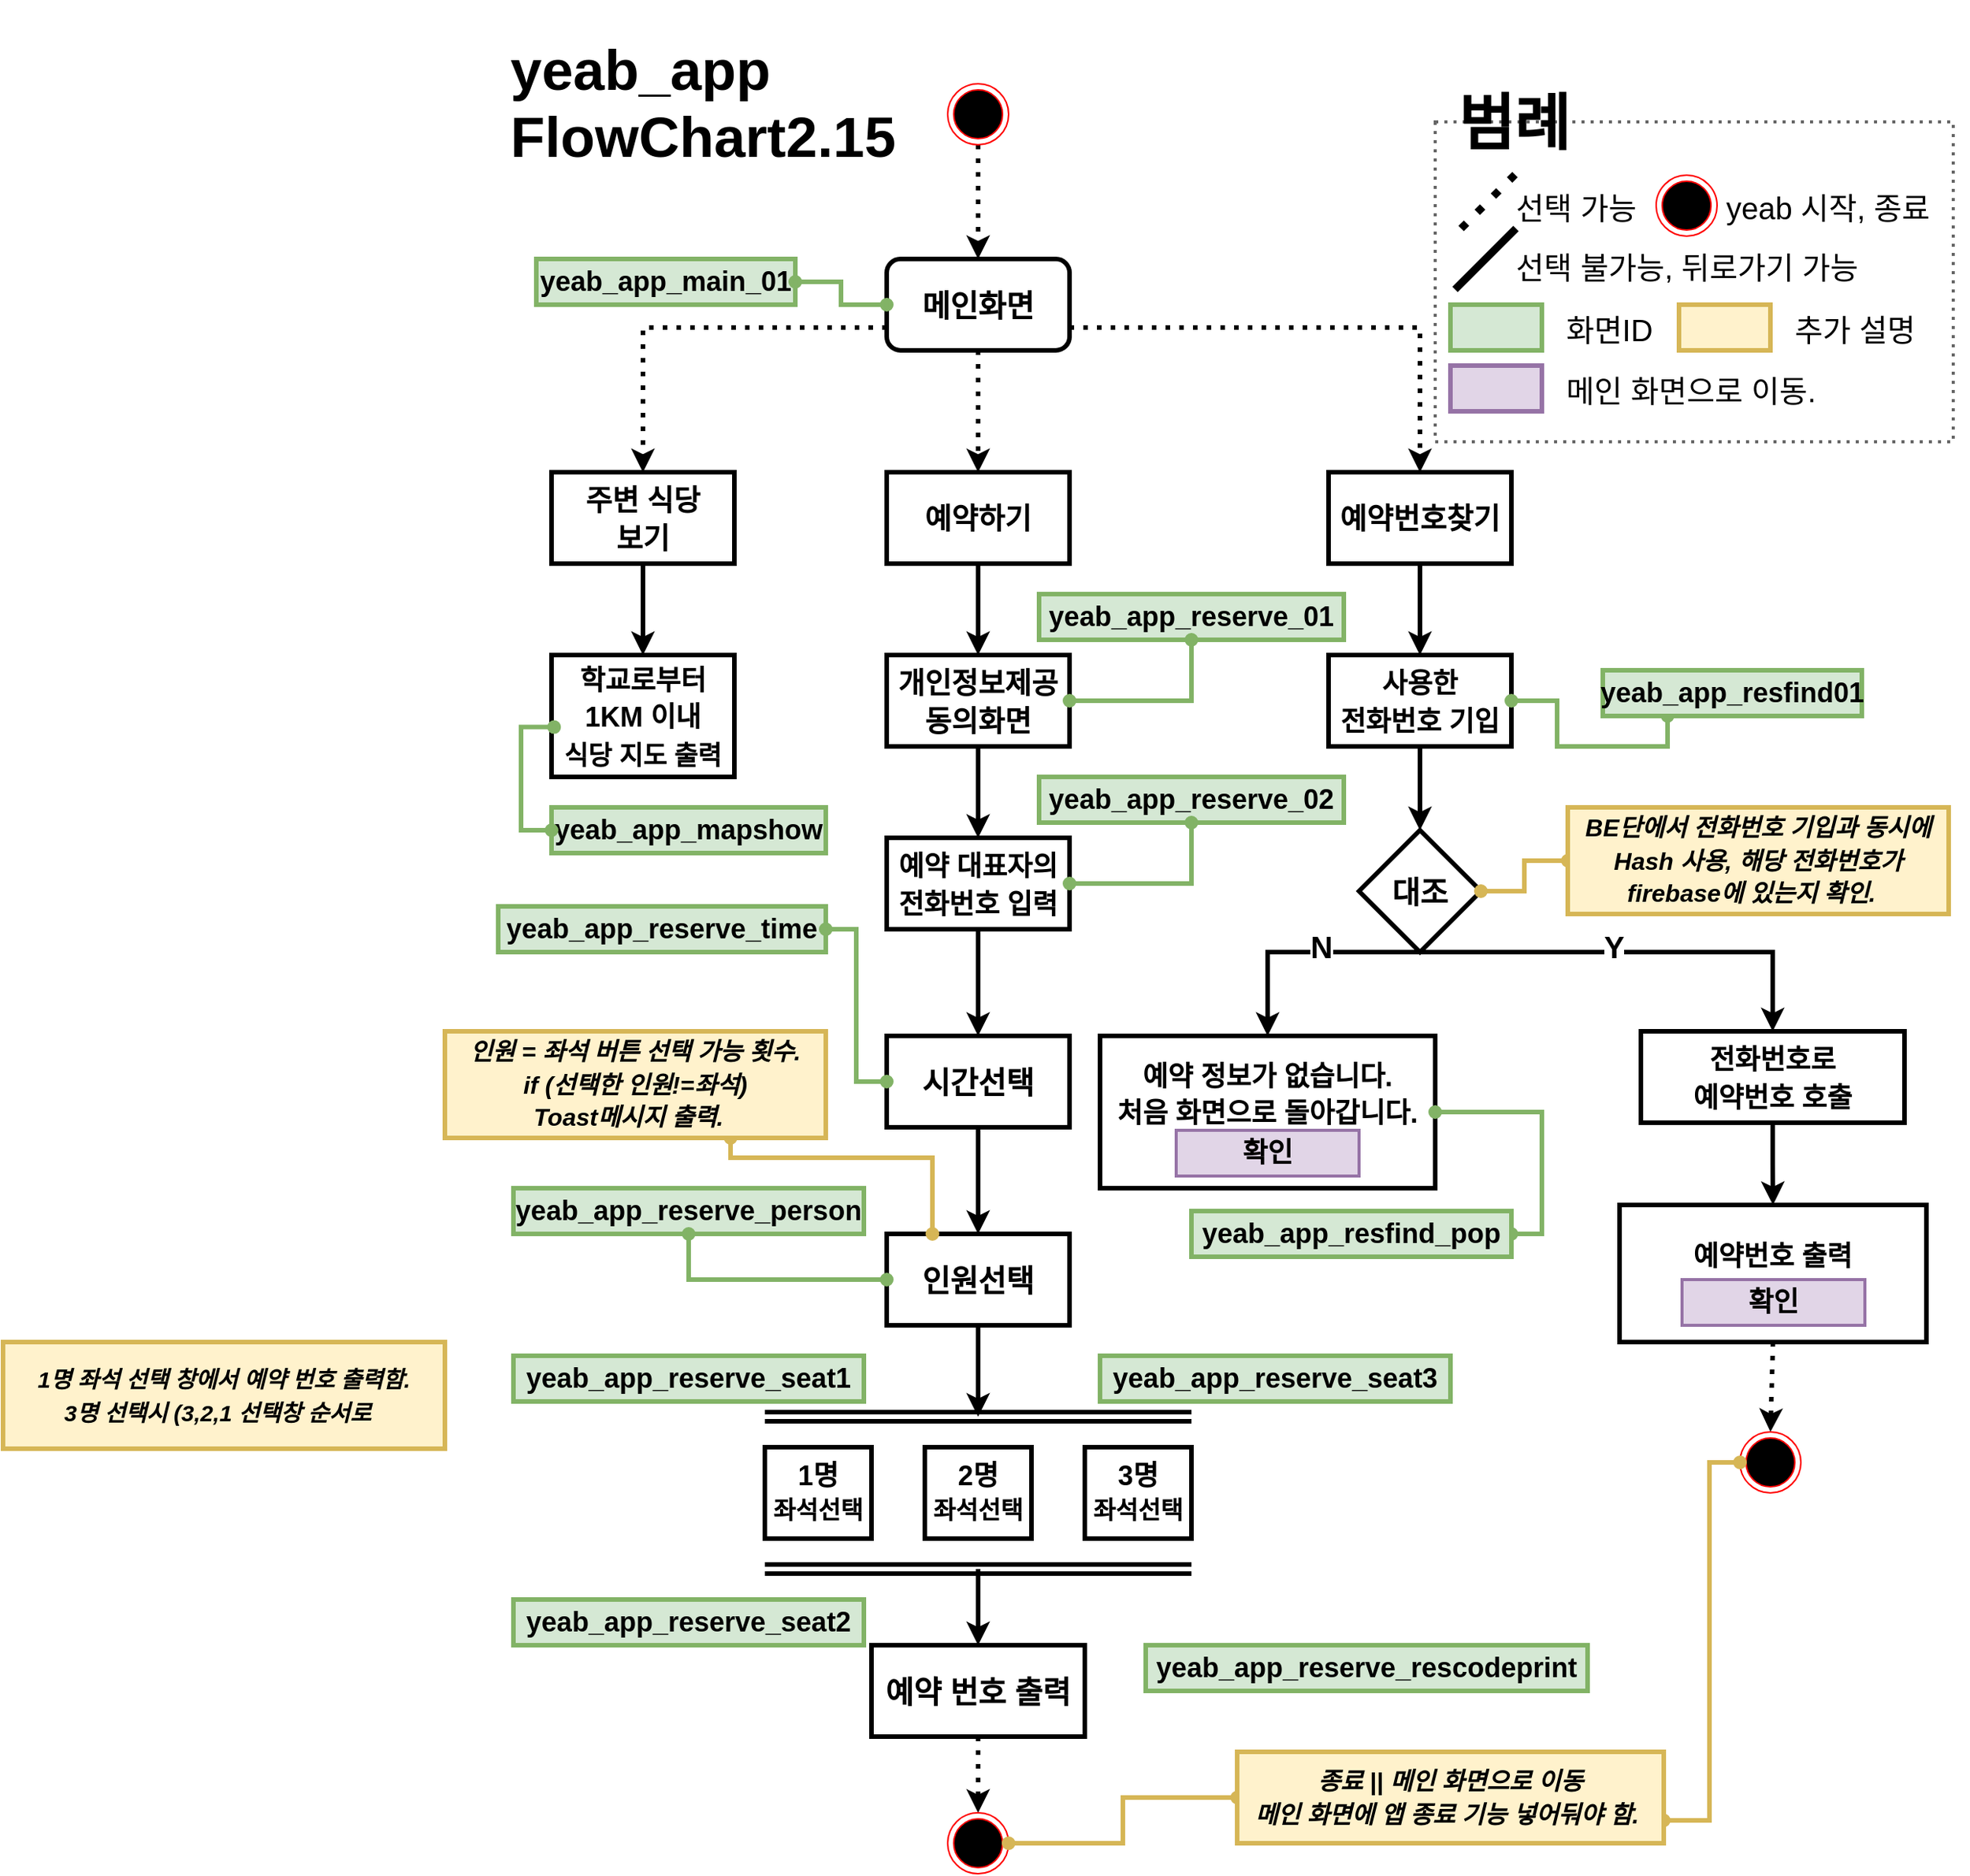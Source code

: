 <mxfile version="18.1.3" type="github" pages="2">
  <diagram id="dLGdQCsyd4hNVI2lB6Ts" name="Page-1">
    <mxGraphModel dx="2537" dy="1504" grid="1" gridSize="10" guides="1" tooltips="1" connect="1" arrows="1" fold="1" page="1" pageScale="1" pageWidth="827" pageHeight="1169" math="0" shadow="0">
      <root>
        <mxCell id="0" />
        <mxCell id="1" parent="0" />
        <mxCell id="8XCTulohcZ_gQZf6zRRL-4" value="" style="edgeStyle=orthogonalEdgeStyle;rounded=0;orthogonalLoop=1;jettySize=auto;html=1;fontSize=20;strokeWidth=3;dashed=1;dashPattern=1 2;" parent="1" source="8XCTulohcZ_gQZf6zRRL-1" target="8XCTulohcZ_gQZf6zRRL-3" edge="1">
          <mxGeometry relative="1" as="geometry" />
        </mxCell>
        <mxCell id="8XCTulohcZ_gQZf6zRRL-1" value="" style="ellipse;html=1;shape=endState;fillColor=#000000;strokeColor=#ff0000;" parent="1" vertex="1">
          <mxGeometry x="300" y="55" width="40" height="40" as="geometry" />
        </mxCell>
        <mxCell id="uSzah23qglpgxrF1rr_4-2" value="" style="edgeStyle=orthogonalEdgeStyle;rounded=0;orthogonalLoop=1;jettySize=auto;html=1;strokeWidth=3;dashed=1;dashPattern=1 2;" parent="1" source="8XCTulohcZ_gQZf6zRRL-3" target="uSzah23qglpgxrF1rr_4-1" edge="1">
          <mxGeometry relative="1" as="geometry" />
        </mxCell>
        <mxCell id="8XCTulohcZ_gQZf6zRRL-3" value="&lt;b&gt;메인화면&lt;/b&gt;" style="rounded=1;whiteSpace=wrap;html=1;fontSize=20;strokeWidth=3;fillColor=none;" parent="1" vertex="1">
          <mxGeometry x="260" y="170" width="120" height="60" as="geometry" />
        </mxCell>
        <mxCell id="XMoSlfynbxAHRVLDpW97-5" value="" style="edgeStyle=orthogonalEdgeStyle;rounded=0;orthogonalLoop=1;jettySize=auto;html=1;fontSize=18;strokeWidth=3;" parent="1" source="uSzah23qglpgxrF1rr_4-1" target="XMoSlfynbxAHRVLDpW97-4" edge="1">
          <mxGeometry relative="1" as="geometry" />
        </mxCell>
        <mxCell id="uSzah23qglpgxrF1rr_4-1" value="&lt;b style=&quot;&quot;&gt;&lt;font style=&quot;font-size: 19px;&quot;&gt;예약하기&lt;/font&gt;&lt;/b&gt;" style="rounded=0;whiteSpace=wrap;html=1;fontSize=20;strokeWidth=3;fillColor=none;" parent="1" vertex="1">
          <mxGeometry x="260" y="310" width="120" height="60" as="geometry" />
        </mxCell>
        <mxCell id="uSzah23qglpgxrF1rr_4-10" value="" style="edgeStyle=orthogonalEdgeStyle;shape=connector;rounded=0;orthogonalLoop=1;jettySize=auto;html=1;labelBackgroundColor=default;fontFamily=Helvetica;fontSize=19;fontColor=default;endArrow=classic;strokeColor=default;strokeWidth=3;" parent="1" source="uSzah23qglpgxrF1rr_4-5" target="uSzah23qglpgxrF1rr_4-9" edge="1">
          <mxGeometry relative="1" as="geometry" />
        </mxCell>
        <mxCell id="uSzah23qglpgxrF1rr_4-5" value="&lt;b style=&quot;&quot;&gt;&lt;font style=&quot;font-size: 19px;&quot;&gt;예약번호찾기&lt;/font&gt;&lt;/b&gt;" style="rounded=0;whiteSpace=wrap;html=1;fontSize=20;strokeWidth=3;fillColor=none;" parent="1" vertex="1">
          <mxGeometry x="550" y="310" width="120" height="60" as="geometry" />
        </mxCell>
        <mxCell id="XMoSlfynbxAHRVLDpW97-2" value="" style="edgeStyle=orthogonalEdgeStyle;rounded=0;orthogonalLoop=1;jettySize=auto;html=1;strokeWidth=3;" parent="1" source="uSzah23qglpgxrF1rr_4-6" target="XMoSlfynbxAHRVLDpW97-1" edge="1">
          <mxGeometry relative="1" as="geometry" />
        </mxCell>
        <mxCell id="uSzah23qglpgxrF1rr_4-6" value="&lt;b style=&quot;&quot;&gt;&lt;font style=&quot;font-size: 19px;&quot;&gt;주변 식당&lt;br&gt;보기&lt;br&gt;&lt;/font&gt;&lt;/b&gt;" style="rounded=0;whiteSpace=wrap;html=1;fontSize=20;strokeWidth=3;fillColor=none;" parent="1" vertex="1">
          <mxGeometry x="40" y="310" width="120" height="60" as="geometry" />
        </mxCell>
        <mxCell id="uSzah23qglpgxrF1rr_4-7" value="" style="endArrow=classic;html=1;rounded=0;dashed=1;dashPattern=1 2;labelBackgroundColor=default;fontFamily=Helvetica;fontSize=11;fontColor=default;strokeColor=default;strokeWidth=3;shape=connector;entryX=0.5;entryY=0;entryDx=0;entryDy=0;exitX=0;exitY=0.75;exitDx=0;exitDy=0;edgeStyle=orthogonalEdgeStyle;" parent="1" source="8XCTulohcZ_gQZf6zRRL-3" target="uSzah23qglpgxrF1rr_4-6" edge="1">
          <mxGeometry width="50" height="50" relative="1" as="geometry">
            <mxPoint x="290" y="290" as="sourcePoint" />
            <mxPoint x="340" y="240" as="targetPoint" />
          </mxGeometry>
        </mxCell>
        <mxCell id="uSzah23qglpgxrF1rr_4-8" value="" style="endArrow=classic;html=1;rounded=0;dashed=1;dashPattern=1 2;labelBackgroundColor=default;fontFamily=Helvetica;fontSize=11;fontColor=default;strokeColor=default;strokeWidth=3;shape=connector;entryX=0.5;entryY=0;entryDx=0;entryDy=0;exitX=1;exitY=0.75;exitDx=0;exitDy=0;edgeStyle=orthogonalEdgeStyle;" parent="1" source="8XCTulohcZ_gQZf6zRRL-3" target="uSzah23qglpgxrF1rr_4-5" edge="1">
          <mxGeometry width="50" height="50" relative="1" as="geometry">
            <mxPoint x="290" y="290" as="sourcePoint" />
            <mxPoint x="340" y="240" as="targetPoint" />
            <Array as="points">
              <mxPoint x="610" y="215" />
            </Array>
          </mxGeometry>
        </mxCell>
        <mxCell id="uSzah23qglpgxrF1rr_4-12" value="" style="edgeStyle=orthogonalEdgeStyle;shape=connector;rounded=0;orthogonalLoop=1;jettySize=auto;html=1;labelBackgroundColor=default;fontFamily=Helvetica;fontSize=18;fontColor=default;endArrow=classic;strokeColor=default;strokeWidth=3;" parent="1" source="uSzah23qglpgxrF1rr_4-9" target="uSzah23qglpgxrF1rr_4-11" edge="1">
          <mxGeometry relative="1" as="geometry" />
        </mxCell>
        <mxCell id="uSzah23qglpgxrF1rr_4-9" value="&lt;font style=&quot;font-size: 18px;&quot;&gt;&lt;b&gt;사용한&lt;br&gt;전화번호 기입&lt;/b&gt;&lt;/font&gt;" style="whiteSpace=wrap;html=1;fontSize=20;rounded=0;strokeWidth=3;fillColor=none;" parent="1" vertex="1">
          <mxGeometry x="550" y="430" width="120" height="60" as="geometry" />
        </mxCell>
        <mxCell id="uSzah23qglpgxrF1rr_4-11" value="&lt;b&gt;대조&lt;/b&gt;" style="rhombus;whiteSpace=wrap;html=1;fontSize=20;rounded=0;strokeWidth=3;fillColor=none;" parent="1" vertex="1">
          <mxGeometry x="570" y="545" width="80" height="80" as="geometry" />
        </mxCell>
        <mxCell id="uSzah23qglpgxrF1rr_4-18" value="" style="edgeStyle=orthogonalEdgeStyle;shape=connector;rounded=0;orthogonalLoop=1;jettySize=auto;html=1;labelBackgroundColor=default;fontFamily=Helvetica;fontSize=18;fontColor=default;endArrow=classic;strokeColor=default;strokeWidth=3;" parent="1" edge="1">
          <mxGeometry relative="1" as="geometry">
            <mxPoint x="550" y="780" as="sourcePoint" />
          </mxGeometry>
        </mxCell>
        <mxCell id="uSzah23qglpgxrF1rr_4-20" value="" style="edgeStyle=orthogonalEdgeStyle;shape=connector;rounded=0;orthogonalLoop=1;jettySize=auto;html=1;labelBackgroundColor=default;fontFamily=Helvetica;fontSize=19;fontColor=default;endArrow=classic;strokeColor=default;strokeWidth=3;" parent="1" edge="1">
          <mxGeometry relative="1" as="geometry">
            <mxPoint x="550" y="890" as="sourcePoint" />
          </mxGeometry>
        </mxCell>
        <mxCell id="XMoSlfynbxAHRVLDpW97-1" value="&lt;font size=&quot;1&quot; style=&quot;&quot;&gt;&lt;b style=&quot;font-size: 17px;&quot;&gt;&lt;span style=&quot;font-size: 18px;&quot;&gt;학교로부터 1KM 이내 &lt;/span&gt;&lt;br&gt;식당 지도 출력&lt;/b&gt;&lt;/font&gt;" style="whiteSpace=wrap;html=1;fontSize=20;fillColor=none;rounded=0;strokeWidth=3;" parent="1" vertex="1">
          <mxGeometry x="40" y="430" width="120" height="80" as="geometry" />
        </mxCell>
        <mxCell id="XMoSlfynbxAHRVLDpW97-3" value="&lt;b&gt;yeab_app_main_01&lt;/b&gt;" style="rounded=0;whiteSpace=wrap;html=1;fontSize=18;fillColor=#d5e8d4;strokeColor=#82b366;strokeWidth=3;" parent="1" vertex="1">
          <mxGeometry x="30" y="170" width="170" height="30" as="geometry" />
        </mxCell>
        <mxCell id="XMoSlfynbxAHRVLDpW97-7" value="" style="edgeStyle=orthogonalEdgeStyle;rounded=0;orthogonalLoop=1;jettySize=auto;html=1;fontSize=18;strokeWidth=3;" parent="1" source="XMoSlfynbxAHRVLDpW97-4" target="XMoSlfynbxAHRVLDpW97-6" edge="1">
          <mxGeometry relative="1" as="geometry" />
        </mxCell>
        <mxCell id="XMoSlfynbxAHRVLDpW97-4" value="&lt;span style=&quot;font-size: 19px;&quot;&gt;&lt;b&gt;개인정보제공&lt;br&gt;동의화면&lt;br&gt;&lt;/b&gt;&lt;/span&gt;" style="rounded=0;whiteSpace=wrap;html=1;fontSize=20;strokeWidth=3;fillColor=none;" parent="1" vertex="1">
          <mxGeometry x="260" y="430" width="120" height="60" as="geometry" />
        </mxCell>
        <mxCell id="XMoSlfynbxAHRVLDpW97-12" value="" style="edgeStyle=orthogonalEdgeStyle;rounded=0;orthogonalLoop=1;jettySize=auto;html=1;fontSize=18;strokeWidth=3;" parent="1" source="XMoSlfynbxAHRVLDpW97-6" target="XMoSlfynbxAHRVLDpW97-11" edge="1">
          <mxGeometry relative="1" as="geometry" />
        </mxCell>
        <mxCell id="XMoSlfynbxAHRVLDpW97-6" value="&lt;font style=&quot;font-size: 18px;&quot;&gt;&lt;b&gt;예약 대표자의 전화번호 입력&lt;/b&gt;&lt;/font&gt;" style="whiteSpace=wrap;html=1;fontSize=20;fillColor=none;rounded=0;strokeWidth=3;" parent="1" vertex="1">
          <mxGeometry x="260" y="550" width="120" height="60" as="geometry" />
        </mxCell>
        <mxCell id="i9mJyxOw0C5eFdBgoN52-2" style="edgeStyle=orthogonalEdgeStyle;rounded=0;orthogonalLoop=1;jettySize=auto;html=1;exitX=0.5;exitY=1;exitDx=0;exitDy=0;strokeWidth=3;" parent="1" source="XMoSlfynbxAHRVLDpW97-8" target="i9mJyxOw0C5eFdBgoN52-1" edge="1">
          <mxGeometry relative="1" as="geometry" />
        </mxCell>
        <mxCell id="XMoSlfynbxAHRVLDpW97-8" value="&lt;span style=&quot;font-size: 18px;&quot;&gt;&lt;b&gt;전화번호로 &lt;br&gt;예약번호 호출&lt;/b&gt;&lt;/span&gt;" style="whiteSpace=wrap;html=1;fontSize=20;rounded=0;strokeWidth=3;fillColor=none;" parent="1" vertex="1">
          <mxGeometry x="755" y="677" width="173" height="60" as="geometry" />
        </mxCell>
        <mxCell id="XMoSlfynbxAHRVLDpW97-14" value="" style="edgeStyle=orthogonalEdgeStyle;rounded=0;orthogonalLoop=1;jettySize=auto;html=1;fontSize=18;strokeWidth=3;" parent="1" source="XMoSlfynbxAHRVLDpW97-11" target="XMoSlfynbxAHRVLDpW97-13" edge="1">
          <mxGeometry relative="1" as="geometry" />
        </mxCell>
        <mxCell id="XMoSlfynbxAHRVLDpW97-11" value="&lt;b&gt;시간선택&lt;/b&gt;" style="whiteSpace=wrap;html=1;fontSize=20;fillColor=none;rounded=0;strokeWidth=3;" parent="1" vertex="1">
          <mxGeometry x="260" y="680" width="120" height="60" as="geometry" />
        </mxCell>
        <mxCell id="XMoSlfynbxAHRVLDpW97-17" value="" style="edgeStyle=orthogonalEdgeStyle;rounded=0;orthogonalLoop=1;jettySize=auto;html=1;fontSize=18;strokeWidth=3;" parent="1" source="XMoSlfynbxAHRVLDpW97-13" edge="1">
          <mxGeometry relative="1" as="geometry">
            <mxPoint x="320" y="930" as="targetPoint" />
            <Array as="points">
              <mxPoint x="320" y="910" />
              <mxPoint x="320" y="910" />
            </Array>
          </mxGeometry>
        </mxCell>
        <mxCell id="XMoSlfynbxAHRVLDpW97-13" value="&lt;b&gt;인원선택&lt;/b&gt;" style="whiteSpace=wrap;html=1;fontSize=20;fillColor=none;rounded=0;strokeWidth=3;" parent="1" vertex="1">
          <mxGeometry x="260" y="810" width="120" height="60" as="geometry" />
        </mxCell>
        <mxCell id="XMoSlfynbxAHRVLDpW97-15" value="" style="shape=link;html=1;rounded=0;fontSize=18;strokeWidth=3;" parent="1" edge="1">
          <mxGeometry width="100" relative="1" as="geometry">
            <mxPoint x="180" y="930" as="sourcePoint" />
            <mxPoint x="460" y="930" as="targetPoint" />
          </mxGeometry>
        </mxCell>
        <mxCell id="XMoSlfynbxAHRVLDpW97-18" value="&lt;b&gt;1명&lt;br&gt;&lt;font style=&quot;font-size: 16px;&quot;&gt;좌석선택&lt;/font&gt;&lt;br&gt;&lt;/b&gt;" style="rounded=0;whiteSpace=wrap;html=1;fontSize=18;strokeWidth=3;fillColor=none;" parent="1" vertex="1">
          <mxGeometry x="180" y="950" width="70" height="60" as="geometry" />
        </mxCell>
        <mxCell id="XMoSlfynbxAHRVLDpW97-20" value="&lt;b&gt;2명&lt;br&gt;&lt;font style=&quot;font-size: 16px;&quot;&gt;좌석선택&lt;/font&gt;&lt;br&gt;&lt;/b&gt;" style="rounded=0;whiteSpace=wrap;html=1;fontSize=18;strokeWidth=3;fillColor=none;" parent="1" vertex="1">
          <mxGeometry x="285" y="950" width="70" height="60" as="geometry" />
        </mxCell>
        <mxCell id="XMoSlfynbxAHRVLDpW97-21" value="&lt;b&gt;3명&lt;br&gt;&lt;font style=&quot;font-size: 16px;&quot;&gt;좌석선택&lt;/font&gt;&lt;/b&gt;" style="rounded=0;whiteSpace=wrap;html=1;fontSize=18;strokeWidth=3;fillColor=none;" parent="1" vertex="1">
          <mxGeometry x="390" y="950" width="70" height="60" as="geometry" />
        </mxCell>
        <mxCell id="XMoSlfynbxAHRVLDpW97-23" value="" style="shape=link;html=1;rounded=0;fontSize=18;strokeWidth=3;" parent="1" edge="1">
          <mxGeometry width="100" relative="1" as="geometry">
            <mxPoint x="180" y="1030" as="sourcePoint" />
            <mxPoint x="460" y="1030" as="targetPoint" />
          </mxGeometry>
        </mxCell>
        <mxCell id="XMoSlfynbxAHRVLDpW97-25" value="&lt;b&gt;&lt;font style=&quot;font-size: 20px;&quot;&gt;예약 번호 출력&lt;/font&gt;&lt;/b&gt;" style="whiteSpace=wrap;html=1;fontSize=20;fillColor=none;rounded=0;strokeWidth=3;" parent="1" vertex="1">
          <mxGeometry x="250" y="1080" width="140" height="60" as="geometry" />
        </mxCell>
        <mxCell id="XMoSlfynbxAHRVLDpW97-26" value="" style="endArrow=classic;html=1;rounded=0;fontSize=16;strokeWidth=3;entryX=0.5;entryY=0;entryDx=0;entryDy=0;" parent="1" target="XMoSlfynbxAHRVLDpW97-25" edge="1">
          <mxGeometry width="50" height="50" relative="1" as="geometry">
            <mxPoint x="320" y="1030" as="sourcePoint" />
            <mxPoint x="440" y="880" as="targetPoint" />
          </mxGeometry>
        </mxCell>
        <mxCell id="XMoSlfynbxAHRVLDpW97-27" value="&lt;font style=&quot;font-size: 18px;&quot;&gt;&lt;b&gt;예약 정보가 없습니다.&lt;br&gt;처음 화면으로 돌아갑니다.&lt;br&gt;&lt;br&gt;&lt;/b&gt;&lt;/font&gt;" style="rounded=0;whiteSpace=wrap;html=1;fontSize=20;strokeWidth=3;fillColor=none;" parent="1" vertex="1">
          <mxGeometry x="400" y="680" width="220" height="100" as="geometry" />
        </mxCell>
        <mxCell id="XMoSlfynbxAHRVLDpW97-28" value="&lt;b&gt;확인&lt;/b&gt;" style="rounded=0;whiteSpace=wrap;html=1;fontSize=18;strokeWidth=2;fillColor=#e1d5e7;strokeColor=#9673a6;" parent="1" vertex="1">
          <mxGeometry x="450" y="742" width="120" height="30" as="geometry" />
        </mxCell>
        <mxCell id="XMoSlfynbxAHRVLDpW97-29" value="" style="endArrow=classic;html=1;rounded=0;fontSize=18;strokeWidth=3;entryX=0.5;entryY=0;entryDx=0;entryDy=0;exitX=0.5;exitY=1;exitDx=0;exitDy=0;edgeStyle=orthogonalEdgeStyle;" parent="1" source="uSzah23qglpgxrF1rr_4-11" target="XMoSlfynbxAHRVLDpW97-27" edge="1">
          <mxGeometry width="50" height="50" relative="1" as="geometry">
            <mxPoint x="390" y="720" as="sourcePoint" />
            <mxPoint x="440" y="670" as="targetPoint" />
            <Array as="points">
              <mxPoint x="510" y="625" />
            </Array>
          </mxGeometry>
        </mxCell>
        <mxCell id="XMoSlfynbxAHRVLDpW97-69" value="N" style="edgeLabel;html=1;align=center;verticalAlign=middle;resizable=0;points=[];fontSize=20;fontFamily=Helvetica;fontColor=default;fontStyle=1" parent="XMoSlfynbxAHRVLDpW97-29" vertex="1" connectable="0">
          <mxGeometry x="-0.16" y="-4" relative="1" as="geometry">
            <mxPoint as="offset" />
          </mxGeometry>
        </mxCell>
        <mxCell id="XMoSlfynbxAHRVLDpW97-30" value="" style="endArrow=classic;html=1;rounded=0;fontSize=18;strokeWidth=3;entryX=0.5;entryY=0;entryDx=0;entryDy=0;exitX=0.5;exitY=1;exitDx=0;exitDy=0;edgeStyle=orthogonalEdgeStyle;" parent="1" source="uSzah23qglpgxrF1rr_4-11" target="XMoSlfynbxAHRVLDpW97-8" edge="1">
          <mxGeometry width="50" height="50" relative="1" as="geometry">
            <mxPoint x="390" y="720" as="sourcePoint" />
            <mxPoint x="440" y="670" as="targetPoint" />
            <Array as="points">
              <mxPoint x="841" y="625" />
            </Array>
          </mxGeometry>
        </mxCell>
        <mxCell id="XMoSlfynbxAHRVLDpW97-70" value="&lt;b&gt;Y&lt;/b&gt;" style="edgeLabel;html=1;align=center;verticalAlign=middle;resizable=0;points=[];fontSize=20;fontFamily=Helvetica;fontColor=default;" parent="XMoSlfynbxAHRVLDpW97-30" vertex="1" connectable="0">
          <mxGeometry x="-0.105" y="4" relative="1" as="geometry">
            <mxPoint as="offset" />
          </mxGeometry>
        </mxCell>
        <mxCell id="XMoSlfynbxAHRVLDpW97-33" value="" style="endArrow=classic;html=1;rounded=0;fontSize=18;strokeWidth=3;entryX=0.5;entryY=0;entryDx=0;entryDy=0;exitX=0.5;exitY=1;exitDx=0;exitDy=0;dashed=1;dashPattern=1 2;" parent="1" source="XMoSlfynbxAHRVLDpW97-25" target="XMoSlfynbxAHRVLDpW97-73" edge="1">
          <mxGeometry width="50" height="50" relative="1" as="geometry">
            <mxPoint x="390" y="920" as="sourcePoint" />
            <mxPoint x="320" y="1190" as="targetPoint" />
          </mxGeometry>
        </mxCell>
        <mxCell id="XMoSlfynbxAHRVLDpW97-34" value="" style="endArrow=classic;html=1;rounded=0;dashed=1;dashPattern=1 2;fontSize=18;strokeWidth=3;entryX=0.5;entryY=0;entryDx=0;entryDy=0;exitX=0.5;exitY=1;exitDx=0;exitDy=0;" parent="1" source="i9mJyxOw0C5eFdBgoN52-1" target="XMoSlfynbxAHRVLDpW97-75" edge="1">
          <mxGeometry width="50" height="50" relative="1" as="geometry">
            <mxPoint x="1060" y="900" as="sourcePoint" />
            <mxPoint x="767.0" y="920" as="targetPoint" />
          </mxGeometry>
        </mxCell>
        <mxCell id="XMoSlfynbxAHRVLDpW97-62" style="edgeStyle=orthogonalEdgeStyle;shape=connector;rounded=0;orthogonalLoop=1;jettySize=auto;html=1;exitX=0.25;exitY=1;exitDx=0;exitDy=0;labelBackgroundColor=default;fontFamily=Helvetica;fontSize=18;fontColor=default;startArrow=oval;startFill=1;endArrow=oval;endFill=1;strokeColor=#82b366;strokeWidth=3;fillColor=#d5e8d4;entryX=1;entryY=0.5;entryDx=0;entryDy=0;" parent="1" source="XMoSlfynbxAHRVLDpW97-37" target="uSzah23qglpgxrF1rr_4-9" edge="1">
          <mxGeometry relative="1" as="geometry">
            <mxPoint x="720" y="480" as="targetPoint" />
          </mxGeometry>
        </mxCell>
        <mxCell id="XMoSlfynbxAHRVLDpW97-37" value="&lt;b&gt;yeab_app_resfind01&lt;/b&gt;" style="rounded=0;whiteSpace=wrap;html=1;fontSize=18;fillColor=#d5e8d4;strokeColor=#82b366;strokeWidth=3;" parent="1" vertex="1">
          <mxGeometry x="730" y="440" width="170" height="30" as="geometry" />
        </mxCell>
        <mxCell id="XMoSlfynbxAHRVLDpW97-38" value="&lt;b&gt;yeab_app_reserve_01&lt;/b&gt;" style="rounded=0;whiteSpace=wrap;html=1;fontSize=18;fillColor=#d5e8d4;strokeColor=#82b366;strokeWidth=3;" parent="1" vertex="1">
          <mxGeometry x="360" y="390" width="200" height="30" as="geometry" />
        </mxCell>
        <mxCell id="XMoSlfynbxAHRVLDpW97-39" value="&lt;b&gt;yeab_app_reserve_02&lt;/b&gt;" style="rounded=0;whiteSpace=wrap;html=1;fontSize=18;fillColor=#d5e8d4;strokeColor=#82b366;strokeWidth=3;" parent="1" vertex="1">
          <mxGeometry x="360" y="510" width="200" height="30" as="geometry" />
        </mxCell>
        <mxCell id="XMoSlfynbxAHRVLDpW97-40" value="&lt;b&gt;yeab_app_reserve_time&lt;/b&gt;" style="rounded=0;whiteSpace=wrap;html=1;fontSize=18;fillColor=#d5e8d4;strokeColor=#82b366;strokeWidth=3;" parent="1" vertex="1">
          <mxGeometry x="5" y="595" width="215" height="30" as="geometry" />
        </mxCell>
        <mxCell id="XMoSlfynbxAHRVLDpW97-41" value="&lt;b&gt;yeab_app_reserve_person&lt;/b&gt;" style="rounded=0;whiteSpace=wrap;html=1;fontSize=18;fillColor=#d5e8d4;strokeColor=#82b366;strokeWidth=3;" parent="1" vertex="1">
          <mxGeometry x="15" y="780" width="230" height="30" as="geometry" />
        </mxCell>
        <mxCell id="XMoSlfynbxAHRVLDpW97-42" value="&lt;b&gt;yeab_app_reserve_rescodeprint&lt;/b&gt;" style="rounded=0;whiteSpace=wrap;html=1;fontSize=18;fillColor=#d5e8d4;strokeColor=#82b366;strokeWidth=3;" parent="1" vertex="1">
          <mxGeometry x="430" y="1080" width="290" height="30" as="geometry" />
        </mxCell>
        <mxCell id="XMoSlfynbxAHRVLDpW97-63" style="edgeStyle=orthogonalEdgeStyle;shape=connector;rounded=0;orthogonalLoop=1;jettySize=auto;html=1;exitX=1;exitY=0.5;exitDx=0;exitDy=0;entryX=1;entryY=0.5;entryDx=0;entryDy=0;labelBackgroundColor=default;fontFamily=Helvetica;fontSize=18;fontColor=default;startArrow=oval;startFill=1;endArrow=oval;endFill=1;strokeColor=#82b366;strokeWidth=3;fillColor=#d5e8d4;" parent="1" source="XMoSlfynbxAHRVLDpW97-43" target="XMoSlfynbxAHRVLDpW97-27" edge="1">
          <mxGeometry relative="1" as="geometry" />
        </mxCell>
        <mxCell id="XMoSlfynbxAHRVLDpW97-43" value="&lt;b&gt;yeab_app_resfind_pop&lt;/b&gt;" style="rounded=0;whiteSpace=wrap;html=1;fontSize=18;fillColor=#d5e8d4;strokeColor=#82b366;strokeWidth=3;" parent="1" vertex="1">
          <mxGeometry x="460" y="795" width="210" height="30" as="geometry" />
        </mxCell>
        <mxCell id="XMoSlfynbxAHRVLDpW97-44" value="&lt;b&gt;yeab_app_mapshow&lt;/b&gt;" style="rounded=0;whiteSpace=wrap;html=1;fontSize=18;fillColor=#d5e8d4;strokeColor=#82b366;strokeWidth=3;" parent="1" vertex="1">
          <mxGeometry x="40" y="530" width="180" height="30" as="geometry" />
        </mxCell>
        <mxCell id="XMoSlfynbxAHRVLDpW97-45" value="&lt;b&gt;yeab_app_reserve_seat1&lt;/b&gt;" style="rounded=0;whiteSpace=wrap;html=1;fontSize=18;fillColor=#d5e8d4;strokeColor=#82b366;strokeWidth=3;" parent="1" vertex="1">
          <mxGeometry x="15" y="890" width="230" height="30" as="geometry" />
        </mxCell>
        <mxCell id="XMoSlfynbxAHRVLDpW97-46" value="&lt;b&gt;yeab_app_reserve_seat2&lt;/b&gt;" style="rounded=0;whiteSpace=wrap;html=1;fontSize=18;fillColor=#d5e8d4;strokeColor=#82b366;strokeWidth=3;" parent="1" vertex="1">
          <mxGeometry x="15" y="1050" width="230" height="30" as="geometry" />
        </mxCell>
        <mxCell id="XMoSlfynbxAHRVLDpW97-47" value="&lt;b&gt;yeab_app_reserve_seat3&lt;/b&gt;" style="rounded=0;whiteSpace=wrap;html=1;fontSize=18;fillColor=#d5e8d4;strokeColor=#82b366;strokeWidth=3;" parent="1" vertex="1">
          <mxGeometry x="400" y="890" width="230" height="30" as="geometry" />
        </mxCell>
        <mxCell id="XMoSlfynbxAHRVLDpW97-48" value="" style="endArrow=oval;html=1;rounded=0;fontSize=18;strokeWidth=3;entryX=1;entryY=0.5;entryDx=0;entryDy=0;exitX=0;exitY=0.5;exitDx=0;exitDy=0;fillColor=#d5e8d4;strokeColor=#82b366;edgeStyle=orthogonalEdgeStyle;endFill=1;startArrow=oval;startFill=1;" parent="1" source="8XCTulohcZ_gQZf6zRRL-3" target="XMoSlfynbxAHRVLDpW97-3" edge="1">
          <mxGeometry width="50" height="50" relative="1" as="geometry">
            <mxPoint x="50" y="370" as="sourcePoint" />
            <mxPoint x="100" y="320" as="targetPoint" />
          </mxGeometry>
        </mxCell>
        <mxCell id="XMoSlfynbxAHRVLDpW97-50" value="" style="endArrow=oval;html=1;rounded=0;labelBackgroundColor=default;fontFamily=Helvetica;fontSize=18;fontColor=default;strokeColor=#82b366;strokeWidth=3;fillColor=#d5e8d4;shape=connector;exitX=0;exitY=0.5;exitDx=0;exitDy=0;entryX=0.014;entryY=0.591;entryDx=0;entryDy=0;edgeStyle=orthogonalEdgeStyle;entryPerimeter=0;endFill=1;startArrow=oval;startFill=1;" parent="1" source="XMoSlfynbxAHRVLDpW97-44" target="XMoSlfynbxAHRVLDpW97-1" edge="1">
          <mxGeometry width="50" height="50" relative="1" as="geometry">
            <mxPoint x="50" y="470" as="sourcePoint" />
            <mxPoint x="100" y="420" as="targetPoint" />
            <Array as="points">
              <mxPoint x="20" y="545" />
              <mxPoint x="20" y="477" />
            </Array>
          </mxGeometry>
        </mxCell>
        <mxCell id="XMoSlfynbxAHRVLDpW97-53" value="" style="endArrow=oval;html=1;rounded=0;labelBackgroundColor=default;fontFamily=Helvetica;fontSize=18;fontColor=default;strokeColor=#82b366;strokeWidth=3;fillColor=#d5e8d4;shape=connector;entryX=1;entryY=0.5;entryDx=0;entryDy=0;exitX=0;exitY=0.5;exitDx=0;exitDy=0;edgeStyle=orthogonalEdgeStyle;startArrow=oval;startFill=1;endFill=1;" parent="1" source="XMoSlfynbxAHRVLDpW97-11" target="XMoSlfynbxAHRVLDpW97-40" edge="1">
          <mxGeometry width="50" height="50" relative="1" as="geometry">
            <mxPoint x="50" y="560" as="sourcePoint" />
            <mxPoint x="100" y="510" as="targetPoint" />
          </mxGeometry>
        </mxCell>
        <mxCell id="XMoSlfynbxAHRVLDpW97-55" value="" style="endArrow=oval;html=1;rounded=0;labelBackgroundColor=default;fontFamily=Helvetica;fontSize=18;fontColor=default;strokeColor=#82b366;strokeWidth=3;fillColor=#d5e8d4;shape=connector;entryX=0.5;entryY=1;entryDx=0;entryDy=0;exitX=0;exitY=0.5;exitDx=0;exitDy=0;edgeStyle=orthogonalEdgeStyle;endFill=1;startArrow=oval;startFill=1;" parent="1" source="XMoSlfynbxAHRVLDpW97-13" target="XMoSlfynbxAHRVLDpW97-41" edge="1">
          <mxGeometry width="50" height="50" relative="1" as="geometry">
            <mxPoint x="50" y="920" as="sourcePoint" />
            <mxPoint x="50" y="830" as="targetPoint" />
          </mxGeometry>
        </mxCell>
        <mxCell id="XMoSlfynbxAHRVLDpW97-60" value="" style="endArrow=oval;html=1;rounded=0;labelBackgroundColor=default;fontFamily=Helvetica;fontSize=18;fontColor=default;strokeColor=#82b366;strokeWidth=3;fillColor=#d5e8d4;shape=connector;entryX=0.5;entryY=1;entryDx=0;entryDy=0;exitX=1;exitY=0.5;exitDx=0;exitDy=0;edgeStyle=orthogonalEdgeStyle;startArrow=oval;startFill=1;endFill=1;" parent="1" source="XMoSlfynbxAHRVLDpW97-4" target="XMoSlfynbxAHRVLDpW97-38" edge="1">
          <mxGeometry width="50" height="50" relative="1" as="geometry">
            <mxPoint x="400" y="570" as="sourcePoint" />
            <mxPoint x="450" y="520" as="targetPoint" />
          </mxGeometry>
        </mxCell>
        <mxCell id="XMoSlfynbxAHRVLDpW97-61" value="" style="endArrow=oval;html=1;rounded=0;labelBackgroundColor=default;fontFamily=Helvetica;fontSize=18;fontColor=default;strokeColor=#82b366;strokeWidth=3;fillColor=#d5e8d4;shape=connector;exitX=1;exitY=0.5;exitDx=0;exitDy=0;entryX=0.5;entryY=1;entryDx=0;entryDy=0;startArrow=oval;startFill=1;endFill=1;edgeStyle=orthogonalEdgeStyle;" parent="1" source="XMoSlfynbxAHRVLDpW97-6" target="XMoSlfynbxAHRVLDpW97-39" edge="1">
          <mxGeometry width="50" height="50" relative="1" as="geometry">
            <mxPoint x="400" y="570" as="sourcePoint" />
            <mxPoint x="450" y="520" as="targetPoint" />
          </mxGeometry>
        </mxCell>
        <mxCell id="XMoSlfynbxAHRVLDpW97-66" style="edgeStyle=orthogonalEdgeStyle;shape=connector;rounded=0;orthogonalLoop=1;jettySize=auto;html=1;exitX=0;exitY=0.5;exitDx=0;exitDy=0;entryX=1;entryY=0.5;entryDx=0;entryDy=0;labelBackgroundColor=default;fontFamily=Helvetica;fontSize=16;fontColor=default;startArrow=oval;startFill=1;endArrow=oval;endFill=1;strokeColor=#d6b656;strokeWidth=3;fillColor=#fff2cc;" parent="1" source="XMoSlfynbxAHRVLDpW97-65" target="uSzah23qglpgxrF1rr_4-11" edge="1">
          <mxGeometry relative="1" as="geometry" />
        </mxCell>
        <mxCell id="XMoSlfynbxAHRVLDpW97-65" value="&lt;font style=&quot;font-size: 16px;&quot;&gt;&lt;b&gt;&lt;i&gt;BE단에서 전화번호 기입과 동시에 Hash 사용, 해당 전화번호가 firebase에 있는지 확인.&amp;nbsp;&amp;nbsp;&lt;/i&gt;&lt;/b&gt;&lt;/font&gt;" style="rounded=0;whiteSpace=wrap;html=1;fontSize=18;fillColor=#fff2cc;strokeColor=#d6b656;strokeWidth=3;" parent="1" vertex="1">
          <mxGeometry x="707" y="530" width="250" height="70" as="geometry" />
        </mxCell>
        <mxCell id="XMoSlfynbxAHRVLDpW97-68" style="edgeStyle=orthogonalEdgeStyle;shape=connector;rounded=0;orthogonalLoop=1;jettySize=auto;html=1;exitX=0.75;exitY=1;exitDx=0;exitDy=0;entryX=0.25;entryY=0;entryDx=0;entryDy=0;labelBackgroundColor=default;fontFamily=Helvetica;fontSize=16;fontColor=default;startArrow=oval;startFill=1;endArrow=oval;endFill=1;strokeColor=#d6b656;strokeWidth=3;fillColor=#fff2cc;" parent="1" source="XMoSlfynbxAHRVLDpW97-67" target="XMoSlfynbxAHRVLDpW97-13" edge="1">
          <mxGeometry relative="1" as="geometry">
            <Array as="points">
              <mxPoint x="158" y="760" />
              <mxPoint x="290" y="760" />
            </Array>
          </mxGeometry>
        </mxCell>
        <mxCell id="XMoSlfynbxAHRVLDpW97-67" value="&lt;span style=&quot;font-size: 16px;&quot;&gt;&lt;b&gt;&lt;i&gt;인원 = 좌석 버튼 선택 가능 횟수.&lt;br&gt;if (선택한 인원!=좌석) &lt;br&gt;Toast메시지 출력.&amp;nbsp;&amp;nbsp;&lt;/i&gt;&lt;/b&gt;&lt;/span&gt;" style="rounded=0;whiteSpace=wrap;html=1;fontSize=18;fillColor=#fff2cc;strokeColor=#d6b656;strokeWidth=3;" parent="1" vertex="1">
          <mxGeometry x="-30" y="677" width="250" height="70" as="geometry" />
        </mxCell>
        <mxCell id="XMoSlfynbxAHRVLDpW97-71" value="" style="rounded=0;whiteSpace=wrap;html=1;fontFamily=Helvetica;fontSize=20;strokeWidth=2;fillColor=none;dashed=1;dashPattern=1 2;strokeColor=#666666;fontColor=#333333;" parent="1" vertex="1">
          <mxGeometry x="620" y="80" width="340" height="210" as="geometry" />
        </mxCell>
        <mxCell id="XMoSlfynbxAHRVLDpW97-73" value="" style="ellipse;html=1;shape=endState;fillColor=#000000;strokeColor=#ff0000;" parent="1" vertex="1">
          <mxGeometry x="300" y="1190" width="40" height="40" as="geometry" />
        </mxCell>
        <mxCell id="XMoSlfynbxAHRVLDpW97-75" value="" style="ellipse;html=1;shape=endState;fillColor=#000000;strokeColor=#ff0000;" parent="1" vertex="1">
          <mxGeometry x="820" y="940" width="40" height="40" as="geometry" />
        </mxCell>
        <mxCell id="XMoSlfynbxAHRVLDpW97-77" style="edgeStyle=orthogonalEdgeStyle;shape=connector;rounded=0;orthogonalLoop=1;jettySize=auto;html=1;exitX=0;exitY=0.5;exitDx=0;exitDy=0;entryX=1;entryY=0.5;entryDx=0;entryDy=0;labelBackgroundColor=default;fontFamily=Helvetica;fontSize=20;fontColor=default;startArrow=oval;startFill=1;endArrow=oval;endFill=1;strokeColor=#d6b656;strokeWidth=3;fillColor=#fff2cc;" parent="1" source="XMoSlfynbxAHRVLDpW97-76" target="XMoSlfynbxAHRVLDpW97-73" edge="1">
          <mxGeometry relative="1" as="geometry" />
        </mxCell>
        <mxCell id="XMoSlfynbxAHRVLDpW97-78" style="edgeStyle=orthogonalEdgeStyle;shape=connector;rounded=0;orthogonalLoop=1;jettySize=auto;html=1;labelBackgroundColor=default;fontFamily=Helvetica;fontSize=20;fontColor=default;startArrow=oval;startFill=1;endArrow=oval;endFill=1;strokeColor=#d6b656;strokeWidth=3;fillColor=#fff2cc;" parent="1" source="XMoSlfynbxAHRVLDpW97-76" edge="1">
          <mxGeometry relative="1" as="geometry">
            <mxPoint x="800" y="1200" as="sourcePoint" />
            <mxPoint x="820" y="960" as="targetPoint" />
            <Array as="points">
              <mxPoint x="800" y="1195" />
              <mxPoint x="800" y="960" />
            </Array>
          </mxGeometry>
        </mxCell>
        <mxCell id="XMoSlfynbxAHRVLDpW97-76" value="&lt;font style=&quot;font-size: 16px;&quot;&gt;&lt;b&gt;&lt;i&gt;종료 || 메인 화면으로 이동&lt;br&gt;메인 화면에 앱 종료 기능 넣어둬야 함.&amp;nbsp;&lt;/i&gt;&lt;/b&gt;&lt;br&gt;&lt;/font&gt;" style="rounded=0;whiteSpace=wrap;html=1;fontSize=18;fillColor=#fff2cc;strokeColor=#d6b656;strokeWidth=3;" parent="1" vertex="1">
          <mxGeometry x="490" y="1150" width="280" height="60" as="geometry" />
        </mxCell>
        <mxCell id="XMoSlfynbxAHRVLDpW97-79" value="" style="endArrow=none;html=1;rounded=0;labelBackgroundColor=default;fontFamily=Helvetica;fontSize=20;fontColor=default;strokeColor=#000000;strokeWidth=5;fillColor=#d5e8d4;shape=connector;dashed=1;dashPattern=1 2;" parent="1" edge="1">
          <mxGeometry width="50" height="50" relative="1" as="geometry">
            <mxPoint x="637" y="150" as="sourcePoint" />
            <mxPoint x="677" y="110" as="targetPoint" />
          </mxGeometry>
        </mxCell>
        <mxCell id="XMoSlfynbxAHRVLDpW97-80" value="선택 가능" style="text;strokeColor=none;fillColor=none;align=left;verticalAlign=middle;spacingLeft=4;spacingRight=4;overflow=hidden;points=[[0,0.5],[1,0.5]];portConstraint=eastwest;rotatable=0;dashed=1;dashPattern=1 2;fontFamily=Helvetica;fontSize=20;fontColor=default;" parent="1" vertex="1">
          <mxGeometry x="667" y="120" width="120" height="30" as="geometry" />
        </mxCell>
        <mxCell id="XMoSlfynbxAHRVLDpW97-81" value="" style="endArrow=none;html=1;rounded=0;labelBackgroundColor=default;fontFamily=Helvetica;fontSize=20;fontColor=default;strokeColor=#000000;strokeWidth=5;fillColor=#d5e8d4;shape=connector;" parent="1" edge="1">
          <mxGeometry width="50" height="50" relative="1" as="geometry">
            <mxPoint x="633" y="190" as="sourcePoint" />
            <mxPoint x="673" y="150.0" as="targetPoint" />
          </mxGeometry>
        </mxCell>
        <mxCell id="XMoSlfynbxAHRVLDpW97-82" value="선택 불가능, 뒤로가기 가능" style="text;strokeColor=none;fillColor=none;align=left;verticalAlign=middle;spacingLeft=4;spacingRight=4;overflow=hidden;points=[[0,0.5],[1,0.5]];portConstraint=eastwest;rotatable=0;dashed=1;dashPattern=1 2;fontFamily=Helvetica;fontSize=20;fontColor=default;" parent="1" vertex="1">
          <mxGeometry x="667" y="159" width="253" height="30" as="geometry" />
        </mxCell>
        <mxCell id="XMoSlfynbxAHRVLDpW97-72" value="&lt;h1&gt;범례&lt;/h1&gt;" style="text;html=1;strokeColor=none;fillColor=none;spacing=5;spacingTop=-20;whiteSpace=wrap;overflow=hidden;rounded=0;fontFamily=Helvetica;fontSize=20;fontColor=default;" parent="1" vertex="1">
          <mxGeometry x="630" y="40" width="90" height="60" as="geometry" />
        </mxCell>
        <mxCell id="XMoSlfynbxAHRVLDpW97-86" value="&lt;h1 style=&quot;font-size: 37px;&quot;&gt;&lt;font style=&quot;font-size: 37px;&quot;&gt;yeab_app FlowChart2.15&lt;/font&gt;&lt;/h1&gt;&lt;div style=&quot;font-size: 37px;&quot;&gt;&lt;br&gt;&lt;/div&gt;" style="text;html=1;strokeColor=none;fillColor=none;spacing=5;spacingTop=-20;whiteSpace=wrap;overflow=hidden;rounded=0;fontFamily=Helvetica;fontSize=20;fontColor=default;" parent="1" vertex="1">
          <mxGeometry x="7.5" y="10" width="286" height="110" as="geometry" />
        </mxCell>
        <mxCell id="XMoSlfynbxAHRVLDpW97-87" value="" style="rounded=0;whiteSpace=wrap;html=1;fontSize=18;fillColor=#d5e8d4;strokeColor=#82b366;strokeWidth=3;" parent="1" vertex="1">
          <mxGeometry x="630" y="200" width="60" height="30" as="geometry" />
        </mxCell>
        <mxCell id="XMoSlfynbxAHRVLDpW97-88" value="화면ID" style="text;strokeColor=none;fillColor=none;align=left;verticalAlign=middle;spacingLeft=4;spacingRight=4;overflow=hidden;points=[[0,0.5],[1,0.5]];portConstraint=eastwest;rotatable=0;dashed=1;dashPattern=1 2;fontFamily=Helvetica;fontSize=20;fontColor=default;" parent="1" vertex="1">
          <mxGeometry x="700" y="200" width="120" height="30" as="geometry" />
        </mxCell>
        <mxCell id="XMoSlfynbxAHRVLDpW97-89" value="" style="rounded=0;whiteSpace=wrap;html=1;fontSize=18;fillColor=#fff2cc;strokeColor=#d6b656;strokeWidth=3;" parent="1" vertex="1">
          <mxGeometry x="780" y="200" width="60" height="30" as="geometry" />
        </mxCell>
        <mxCell id="XMoSlfynbxAHRVLDpW97-90" value="추가 설명" style="text;strokeColor=none;fillColor=none;align=left;verticalAlign=middle;spacingLeft=4;spacingRight=4;overflow=hidden;points=[[0,0.5],[1,0.5]];portConstraint=eastwest;rotatable=0;dashed=1;dashPattern=1 2;fontFamily=Helvetica;fontSize=20;fontColor=default;" parent="1" vertex="1">
          <mxGeometry x="850" y="200" width="120" height="30" as="geometry" />
        </mxCell>
        <mxCell id="XMoSlfynbxAHRVLDpW97-91" value="" style="rounded=0;whiteSpace=wrap;html=1;fontSize=18;fillColor=#e1d5e7;strokeColor=#9673a6;strokeWidth=3;" parent="1" vertex="1">
          <mxGeometry x="630" y="240" width="60" height="30" as="geometry" />
        </mxCell>
        <mxCell id="XMoSlfynbxAHRVLDpW97-92" value="메인 화면으로 이동. " style="text;strokeColor=none;fillColor=none;align=left;verticalAlign=middle;spacingLeft=4;spacingRight=4;overflow=hidden;points=[[0,0.5],[1,0.5]];portConstraint=eastwest;rotatable=0;dashed=1;dashPattern=1 2;fontFamily=Helvetica;fontSize=20;fontColor=default;" parent="1" vertex="1">
          <mxGeometry x="700" y="240" width="190" height="30" as="geometry" />
        </mxCell>
        <mxCell id="i9mJyxOw0C5eFdBgoN52-1" value="&lt;font style=&quot;font-size: 18px;&quot;&gt;&lt;b&gt;예약번호 출력&lt;br&gt;&lt;br&gt;&lt;/b&gt;&lt;/font&gt;" style="rounded=0;whiteSpace=wrap;html=1;fontSize=20;strokeWidth=3;fillColor=none;" parent="1" vertex="1">
          <mxGeometry x="741" y="791" width="201.38" height="90" as="geometry" />
        </mxCell>
        <mxCell id="i9mJyxOw0C5eFdBgoN52-4" value="&lt;b&gt;확인&lt;/b&gt;" style="rounded=0;whiteSpace=wrap;html=1;fontSize=18;strokeWidth=2;fillColor=#e1d5e7;strokeColor=#9673a6;" parent="1" vertex="1">
          <mxGeometry x="782" y="840" width="120" height="30" as="geometry" />
        </mxCell>
        <mxCell id="hKD00wDNQ-nvC9qZ4-Dj-2" value="" style="ellipse;html=1;shape=endState;fillColor=#000000;strokeColor=#ff0000;" vertex="1" parent="1">
          <mxGeometry x="765" y="115" width="40" height="40" as="geometry" />
        </mxCell>
        <mxCell id="hKD00wDNQ-nvC9qZ4-Dj-3" value="yeab 시작, 종료" style="text;strokeColor=none;fillColor=none;align=left;verticalAlign=middle;spacingLeft=4;spacingRight=4;overflow=hidden;points=[[0,0.5],[1,0.5]];portConstraint=eastwest;rotatable=0;dashed=1;dashPattern=1 2;fontFamily=Helvetica;fontSize=20;fontColor=default;" vertex="1" parent="1">
          <mxGeometry x="805" y="120" width="156.5" height="30" as="geometry" />
        </mxCell>
        <mxCell id="hKD00wDNQ-nvC9qZ4-Dj-4" value="&lt;b style=&quot;&quot;&gt;&lt;i style=&quot;&quot;&gt;&lt;font style=&quot;font-size: 15px;&quot;&gt;1명 좌석 선택 창에서 예약 번호 출력함.&lt;br&gt;3명 선택시 (3,2,1 선택창 순서로&amp;nbsp;&amp;nbsp;&lt;/font&gt;&lt;/i&gt;&lt;/b&gt;" style="rounded=0;whiteSpace=wrap;html=1;fontSize=18;fillColor=#fff2cc;strokeColor=#d6b656;strokeWidth=3;" vertex="1" parent="1">
          <mxGeometry x="-320" y="881" width="290" height="70" as="geometry" />
        </mxCell>
      </root>
    </mxGraphModel>
  </diagram>
  <diagram id="gJ_Iu8lngB_U79dhqHV0" name="Page-2">
    <mxGraphModel dx="1248" dy="627" grid="1" gridSize="10" guides="1" tooltips="1" connect="1" arrows="1" fold="1" page="1" pageScale="1" pageWidth="827" pageHeight="1169" math="0" shadow="0">
      <root>
        <mxCell id="0" />
        <mxCell id="1" parent="0" />
        <mxCell id="SBTvvYWczZ_t-JTaceUK-96" value="" style="endArrow=classic;html=1;rounded=0;fontSize=20;strokeWidth=3;entryX=1;entryY=0.75;entryDx=0;entryDy=0;exitX=0;exitY=0.75;exitDx=0;exitDy=0;" edge="1" parent="1" source="SBTvvYWczZ_t-JTaceUK-31" target="SBTvvYWczZ_t-JTaceUK-29">
          <mxGeometry width="50" height="50" relative="1" as="geometry">
            <mxPoint x="350" y="1140" as="sourcePoint" />
            <mxPoint x="400" y="1090" as="targetPoint" />
          </mxGeometry>
        </mxCell>
        <mxCell id="SBTvvYWczZ_t-JTaceUK-1" value="" style="edgeStyle=orthogonalEdgeStyle;rounded=0;orthogonalLoop=1;jettySize=auto;html=1;fontSize=20;strokeWidth=4;dashed=1;dashPattern=1 2;" edge="1" parent="1" source="SBTvvYWczZ_t-JTaceUK-2" target="SBTvvYWczZ_t-JTaceUK-4">
          <mxGeometry relative="1" as="geometry" />
        </mxCell>
        <mxCell id="SBTvvYWczZ_t-JTaceUK-2" value="" style="ellipse;html=1;shape=endState;fillColor=#000000;strokeColor=#ff0000;" vertex="1" parent="1">
          <mxGeometry x="300" y="55" width="40" height="40" as="geometry" />
        </mxCell>
        <mxCell id="SBTvvYWczZ_t-JTaceUK-3" value="" style="edgeStyle=orthogonalEdgeStyle;rounded=0;orthogonalLoop=1;jettySize=auto;html=1;strokeWidth=4;dashed=1;dashPattern=1 2;" edge="1" parent="1" source="SBTvvYWczZ_t-JTaceUK-4" target="SBTvvYWczZ_t-JTaceUK-6">
          <mxGeometry relative="1" as="geometry" />
        </mxCell>
        <mxCell id="SBTvvYWczZ_t-JTaceUK-4" value="&lt;b&gt;메인화면&lt;/b&gt;" style="rounded=1;whiteSpace=wrap;html=1;fontSize=20;strokeWidth=4;fillColor=none;" vertex="1" parent="1">
          <mxGeometry x="260" y="170" width="120" height="60" as="geometry" />
        </mxCell>
        <mxCell id="SBTvvYWczZ_t-JTaceUK-5" value="" style="edgeStyle=orthogonalEdgeStyle;rounded=0;orthogonalLoop=1;jettySize=auto;html=1;fontSize=18;strokeWidth=3;" edge="1" parent="1" source="SBTvvYWczZ_t-JTaceUK-6" target="SBTvvYWczZ_t-JTaceUK-19">
          <mxGeometry relative="1" as="geometry" />
        </mxCell>
        <mxCell id="SBTvvYWczZ_t-JTaceUK-6" value="&lt;b style=&quot;&quot;&gt;&lt;font style=&quot;font-size: 19px;&quot;&gt;예약하기&lt;/font&gt;&lt;/b&gt;" style="rounded=0;whiteSpace=wrap;html=1;fontSize=20;strokeWidth=4;fillColor=none;" vertex="1" parent="1">
          <mxGeometry x="260" y="310" width="120" height="60" as="geometry" />
        </mxCell>
        <mxCell id="SBTvvYWczZ_t-JTaceUK-7" value="" style="edgeStyle=orthogonalEdgeStyle;shape=connector;rounded=0;orthogonalLoop=1;jettySize=auto;html=1;labelBackgroundColor=default;fontFamily=Helvetica;fontSize=19;fontColor=default;endArrow=classic;strokeColor=default;strokeWidth=3;" edge="1" parent="1" source="SBTvvYWczZ_t-JTaceUK-8" target="SBTvvYWczZ_t-JTaceUK-14">
          <mxGeometry relative="1" as="geometry" />
        </mxCell>
        <mxCell id="SBTvvYWczZ_t-JTaceUK-8" value="&lt;b style=&quot;&quot;&gt;&lt;font style=&quot;font-size: 19px;&quot;&gt;예약번호찾기&lt;/font&gt;&lt;/b&gt;" style="rounded=0;whiteSpace=wrap;html=1;fontSize=20;strokeWidth=4;fillColor=none;" vertex="1" parent="1">
          <mxGeometry x="550" y="310" width="120" height="60" as="geometry" />
        </mxCell>
        <mxCell id="SBTvvYWczZ_t-JTaceUK-9" value="" style="edgeStyle=orthogonalEdgeStyle;rounded=0;orthogonalLoop=1;jettySize=auto;html=1;strokeWidth=3;" edge="1" parent="1" source="SBTvvYWczZ_t-JTaceUK-10" target="SBTvvYWczZ_t-JTaceUK-16">
          <mxGeometry relative="1" as="geometry" />
        </mxCell>
        <mxCell id="SBTvvYWczZ_t-JTaceUK-10" value="&lt;b style=&quot;&quot;&gt;&lt;font style=&quot;font-size: 19px;&quot;&gt;주변 식당&lt;br&gt;보기&lt;br&gt;&lt;/font&gt;&lt;/b&gt;" style="rounded=0;whiteSpace=wrap;html=1;fontSize=20;strokeWidth=4;fillColor=none;" vertex="1" parent="1">
          <mxGeometry x="40" y="310" width="120" height="60" as="geometry" />
        </mxCell>
        <mxCell id="SBTvvYWczZ_t-JTaceUK-11" value="" style="endArrow=classic;html=1;rounded=0;dashed=1;dashPattern=1 2;labelBackgroundColor=default;fontFamily=Helvetica;fontSize=11;fontColor=default;strokeColor=default;strokeWidth=4;shape=connector;entryX=0.5;entryY=0;entryDx=0;entryDy=0;exitX=0;exitY=0.75;exitDx=0;exitDy=0;edgeStyle=orthogonalEdgeStyle;" edge="1" parent="1" source="SBTvvYWczZ_t-JTaceUK-4" target="SBTvvYWczZ_t-JTaceUK-10">
          <mxGeometry width="50" height="50" relative="1" as="geometry">
            <mxPoint x="290" y="290" as="sourcePoint" />
            <mxPoint x="340" y="240" as="targetPoint" />
          </mxGeometry>
        </mxCell>
        <mxCell id="SBTvvYWczZ_t-JTaceUK-12" value="" style="endArrow=classic;html=1;rounded=0;dashed=1;dashPattern=1 2;labelBackgroundColor=default;fontFamily=Helvetica;fontSize=11;fontColor=default;strokeColor=default;strokeWidth=4;shape=connector;entryX=0.5;entryY=0;entryDx=0;entryDy=0;exitX=1;exitY=0.75;exitDx=0;exitDy=0;edgeStyle=orthogonalEdgeStyle;" edge="1" parent="1" source="SBTvvYWczZ_t-JTaceUK-4" target="SBTvvYWczZ_t-JTaceUK-8">
          <mxGeometry width="50" height="50" relative="1" as="geometry">
            <mxPoint x="290" y="290" as="sourcePoint" />
            <mxPoint x="340" y="240" as="targetPoint" />
            <Array as="points">
              <mxPoint x="610" y="215" />
            </Array>
          </mxGeometry>
        </mxCell>
        <mxCell id="SBTvvYWczZ_t-JTaceUK-13" value="" style="edgeStyle=orthogonalEdgeStyle;shape=connector;rounded=0;orthogonalLoop=1;jettySize=auto;html=1;labelBackgroundColor=default;fontFamily=Helvetica;fontSize=18;fontColor=default;endArrow=classic;strokeColor=default;strokeWidth=3;" edge="1" parent="1" source="SBTvvYWczZ_t-JTaceUK-14" target="SBTvvYWczZ_t-JTaceUK-15">
          <mxGeometry relative="1" as="geometry" />
        </mxCell>
        <mxCell id="SBTvvYWczZ_t-JTaceUK-14" value="&lt;font style=&quot;font-size: 18px;&quot;&gt;&lt;b&gt;사용한&lt;br&gt;전화번호 기입&lt;/b&gt;&lt;/font&gt;" style="whiteSpace=wrap;html=1;fontSize=20;rounded=0;strokeWidth=3;fillColor=none;" vertex="1" parent="1">
          <mxGeometry x="550" y="430" width="120" height="60" as="geometry" />
        </mxCell>
        <mxCell id="SBTvvYWczZ_t-JTaceUK-15" value="&lt;b&gt;대조&lt;/b&gt;" style="rhombus;whiteSpace=wrap;html=1;fontSize=20;rounded=0;strokeWidth=3;fillColor=none;" vertex="1" parent="1">
          <mxGeometry x="570" y="545" width="80" height="80" as="geometry" />
        </mxCell>
        <mxCell id="SBTvvYWczZ_t-JTaceUK-16" value="&lt;font size=&quot;1&quot; style=&quot;&quot;&gt;&lt;b style=&quot;font-size: 17px;&quot;&gt;&lt;span style=&quot;font-size: 18px;&quot;&gt;학교로부터 1KM 이내 &lt;/span&gt;&lt;br&gt;식당 지도 출력&lt;/b&gt;&lt;/font&gt;" style="whiteSpace=wrap;html=1;fontSize=20;fillColor=none;rounded=0;strokeWidth=3;" vertex="1" parent="1">
          <mxGeometry x="40" y="430" width="120" height="80" as="geometry" />
        </mxCell>
        <mxCell id="SBTvvYWczZ_t-JTaceUK-17" value="&lt;b&gt;yeab_app_main_01&lt;/b&gt;" style="rounded=0;whiteSpace=wrap;html=1;fontSize=18;fillColor=#d5e8d4;strokeColor=#82b366;strokeWidth=3;" vertex="1" parent="1">
          <mxGeometry x="30" y="170" width="170" height="30" as="geometry" />
        </mxCell>
        <mxCell id="SBTvvYWczZ_t-JTaceUK-18" value="" style="edgeStyle=orthogonalEdgeStyle;rounded=0;orthogonalLoop=1;jettySize=auto;html=1;fontSize=18;strokeWidth=3;" edge="1" parent="1" source="SBTvvYWczZ_t-JTaceUK-19" target="SBTvvYWczZ_t-JTaceUK-21">
          <mxGeometry relative="1" as="geometry" />
        </mxCell>
        <mxCell id="SBTvvYWczZ_t-JTaceUK-19" value="&lt;span style=&quot;font-size: 19px;&quot;&gt;&lt;b&gt;개인정보제공&lt;br&gt;동의화면&lt;br&gt;&lt;/b&gt;&lt;/span&gt;" style="rounded=0;whiteSpace=wrap;html=1;fontSize=20;strokeWidth=3;fillColor=none;" vertex="1" parent="1">
          <mxGeometry x="260" y="430" width="120" height="60" as="geometry" />
        </mxCell>
        <mxCell id="SBTvvYWczZ_t-JTaceUK-20" value="" style="edgeStyle=orthogonalEdgeStyle;rounded=0;orthogonalLoop=1;jettySize=auto;html=1;fontSize=18;strokeWidth=3;" edge="1" parent="1" source="SBTvvYWczZ_t-JTaceUK-21" target="SBTvvYWczZ_t-JTaceUK-25">
          <mxGeometry relative="1" as="geometry" />
        </mxCell>
        <mxCell id="SBTvvYWczZ_t-JTaceUK-21" value="&lt;font style=&quot;font-size: 18px;&quot;&gt;&lt;b&gt;예약 대표자의 전화번호 입력&lt;/b&gt;&lt;/font&gt;" style="whiteSpace=wrap;html=1;fontSize=20;fillColor=none;rounded=0;strokeWidth=3;" vertex="1" parent="1">
          <mxGeometry x="260" y="550" width="120" height="60" as="geometry" />
        </mxCell>
        <mxCell id="SBTvvYWczZ_t-JTaceUK-22" style="edgeStyle=orthogonalEdgeStyle;rounded=0;orthogonalLoop=1;jettySize=auto;html=1;exitX=0.5;exitY=1;exitDx=0;exitDy=0;strokeWidth=3;" edge="1" parent="1" source="SBTvvYWczZ_t-JTaceUK-23" target="SBTvvYWczZ_t-JTaceUK-84">
          <mxGeometry relative="1" as="geometry" />
        </mxCell>
        <mxCell id="SBTvvYWczZ_t-JTaceUK-23" value="&lt;span style=&quot;font-size: 18px;&quot;&gt;&lt;b&gt;전화번호로 &lt;br&gt;예약번호 호출&lt;/b&gt;&lt;/span&gt;" style="whiteSpace=wrap;html=1;fontSize=20;rounded=0;strokeWidth=3;fillColor=none;" vertex="1" parent="1">
          <mxGeometry x="755" y="677" width="173" height="60" as="geometry" />
        </mxCell>
        <mxCell id="SBTvvYWczZ_t-JTaceUK-24" value="" style="edgeStyle=orthogonalEdgeStyle;rounded=0;orthogonalLoop=1;jettySize=auto;html=1;fontSize=18;strokeWidth=3;" edge="1" parent="1" source="SBTvvYWczZ_t-JTaceUK-25" target="SBTvvYWczZ_t-JTaceUK-27">
          <mxGeometry relative="1" as="geometry" />
        </mxCell>
        <mxCell id="SBTvvYWczZ_t-JTaceUK-25" value="&lt;b&gt;시간선택&lt;/b&gt;" style="whiteSpace=wrap;html=1;fontSize=20;fillColor=none;rounded=0;strokeWidth=3;" vertex="1" parent="1">
          <mxGeometry x="260" y="680" width="120" height="60" as="geometry" />
        </mxCell>
        <mxCell id="SBTvvYWczZ_t-JTaceUK-26" value="" style="edgeStyle=orthogonalEdgeStyle;rounded=0;orthogonalLoop=1;jettySize=auto;html=1;fontSize=18;strokeWidth=3;entryX=0.5;entryY=0;entryDx=0;entryDy=0;" edge="1" parent="1" source="SBTvvYWczZ_t-JTaceUK-27" target="SBTvvYWczZ_t-JTaceUK-89">
          <mxGeometry relative="1" as="geometry">
            <mxPoint x="320" y="930" as="targetPoint" />
            <Array as="points" />
          </mxGeometry>
        </mxCell>
        <mxCell id="SBTvvYWczZ_t-JTaceUK-27" value="&lt;b&gt;인원선택&lt;/b&gt;" style="whiteSpace=wrap;html=1;fontSize=20;fillColor=none;rounded=0;strokeWidth=3;" vertex="1" parent="1">
          <mxGeometry x="260" y="810" width="120" height="60" as="geometry" />
        </mxCell>
        <mxCell id="SBTvvYWczZ_t-JTaceUK-29" value="&lt;b&gt;1명&lt;br&gt;&lt;font style=&quot;font-size: 16px;&quot;&gt;좌석선택&lt;/font&gt;&lt;br&gt;&lt;/b&gt;" style="rounded=0;whiteSpace=wrap;html=1;fontSize=18;strokeWidth=3;fillColor=none;" vertex="1" parent="1">
          <mxGeometry x="120" y="1060" width="70" height="60" as="geometry" />
        </mxCell>
        <mxCell id="SBTvvYWczZ_t-JTaceUK-30" value="&lt;b&gt;2명&lt;br&gt;&lt;font style=&quot;font-size: 16px;&quot;&gt;좌석선택&lt;/font&gt;&lt;br&gt;&lt;/b&gt;" style="rounded=0;whiteSpace=wrap;html=1;fontSize=18;strokeWidth=3;" vertex="1" parent="1">
          <mxGeometry x="285" y="1060" width="70" height="60" as="geometry" />
        </mxCell>
        <mxCell id="SBTvvYWczZ_t-JTaceUK-31" value="&lt;b&gt;3명&lt;br&gt;&lt;font style=&quot;font-size: 16px;&quot;&gt;좌석선택&lt;/font&gt;&lt;/b&gt;" style="rounded=0;whiteSpace=wrap;html=1;fontSize=18;strokeWidth=3;fillColor=none;" vertex="1" parent="1">
          <mxGeometry x="450" y="1060" width="70" height="60" as="geometry" />
        </mxCell>
        <mxCell id="SBTvvYWczZ_t-JTaceUK-33" value="&lt;b&gt;&lt;font style=&quot;font-size: 20px;&quot;&gt;예약 번호 출력&lt;/font&gt;&lt;/b&gt;" style="whiteSpace=wrap;html=1;fontSize=20;fillColor=none;rounded=0;strokeWidth=3;" vertex="1" parent="1">
          <mxGeometry x="85" y="1169" width="140" height="60" as="geometry" />
        </mxCell>
        <mxCell id="SBTvvYWczZ_t-JTaceUK-35" value="&lt;font style=&quot;font-size: 18px;&quot;&gt;&lt;b&gt;예약 정보가 없습니다.&lt;br&gt;처음 화면으로 돌아갑니다.&lt;br&gt;&lt;br&gt;&lt;/b&gt;&lt;/font&gt;" style="rounded=0;whiteSpace=wrap;html=1;fontSize=20;strokeWidth=3;fillColor=none;" vertex="1" parent="1">
          <mxGeometry x="400" y="680" width="220" height="100" as="geometry" />
        </mxCell>
        <mxCell id="SBTvvYWczZ_t-JTaceUK-36" value="&lt;b&gt;확인&lt;/b&gt;" style="rounded=0;whiteSpace=wrap;html=1;fontSize=18;strokeWidth=2;fillColor=#e1d5e7;strokeColor=#9673a6;" vertex="1" parent="1">
          <mxGeometry x="450" y="742" width="120" height="30" as="geometry" />
        </mxCell>
        <mxCell id="SBTvvYWczZ_t-JTaceUK-37" value="" style="endArrow=classic;html=1;rounded=0;fontSize=18;strokeWidth=3;entryX=0.5;entryY=0;entryDx=0;entryDy=0;exitX=0.5;exitY=1;exitDx=0;exitDy=0;edgeStyle=orthogonalEdgeStyle;" edge="1" parent="1" source="SBTvvYWczZ_t-JTaceUK-15" target="SBTvvYWczZ_t-JTaceUK-35">
          <mxGeometry width="50" height="50" relative="1" as="geometry">
            <mxPoint x="390" y="720" as="sourcePoint" />
            <mxPoint x="440" y="670" as="targetPoint" />
            <Array as="points">
              <mxPoint x="510" y="625" />
            </Array>
          </mxGeometry>
        </mxCell>
        <mxCell id="SBTvvYWczZ_t-JTaceUK-38" value="N" style="edgeLabel;html=1;align=center;verticalAlign=middle;resizable=0;points=[];fontSize=20;fontFamily=Helvetica;fontColor=default;fontStyle=1" vertex="1" connectable="0" parent="SBTvvYWczZ_t-JTaceUK-37">
          <mxGeometry x="-0.16" y="-4" relative="1" as="geometry">
            <mxPoint as="offset" />
          </mxGeometry>
        </mxCell>
        <mxCell id="SBTvvYWczZ_t-JTaceUK-39" value="" style="endArrow=classic;html=1;rounded=0;fontSize=18;strokeWidth=3;entryX=0.5;entryY=0;entryDx=0;entryDy=0;exitX=0.5;exitY=1;exitDx=0;exitDy=0;edgeStyle=orthogonalEdgeStyle;" edge="1" parent="1" source="SBTvvYWczZ_t-JTaceUK-15" target="SBTvvYWczZ_t-JTaceUK-23">
          <mxGeometry width="50" height="50" relative="1" as="geometry">
            <mxPoint x="390" y="720" as="sourcePoint" />
            <mxPoint x="440" y="670" as="targetPoint" />
            <Array as="points">
              <mxPoint x="841" y="625" />
            </Array>
          </mxGeometry>
        </mxCell>
        <mxCell id="SBTvvYWczZ_t-JTaceUK-40" value="&lt;b&gt;Y&lt;/b&gt;" style="edgeLabel;html=1;align=center;verticalAlign=middle;resizable=0;points=[];fontSize=20;fontFamily=Helvetica;fontColor=default;" vertex="1" connectable="0" parent="SBTvvYWczZ_t-JTaceUK-39">
          <mxGeometry x="-0.105" y="4" relative="1" as="geometry">
            <mxPoint as="offset" />
          </mxGeometry>
        </mxCell>
        <mxCell id="SBTvvYWczZ_t-JTaceUK-41" value="" style="endArrow=classic;html=1;rounded=0;fontSize=18;strokeWidth=3;entryX=0.5;entryY=0;entryDx=0;entryDy=0;exitX=0.5;exitY=1;exitDx=0;exitDy=0;dashed=1;dashPattern=1 2;" edge="1" parent="1" source="SBTvvYWczZ_t-JTaceUK-33" target="SBTvvYWczZ_t-JTaceUK-67">
          <mxGeometry width="50" height="50" relative="1" as="geometry">
            <mxPoint x="380" y="1340" as="sourcePoint" />
            <mxPoint x="310" y="1610" as="targetPoint" />
          </mxGeometry>
        </mxCell>
        <mxCell id="SBTvvYWczZ_t-JTaceUK-42" value="" style="endArrow=classic;html=1;rounded=0;dashed=1;dashPattern=1 2;fontSize=18;strokeWidth=3;entryX=0.5;entryY=0;entryDx=0;entryDy=0;exitX=0.5;exitY=1;exitDx=0;exitDy=0;" edge="1" parent="1" source="SBTvvYWczZ_t-JTaceUK-84" target="SBTvvYWczZ_t-JTaceUK-68">
          <mxGeometry width="50" height="50" relative="1" as="geometry">
            <mxPoint x="1060" y="900" as="sourcePoint" />
            <mxPoint x="767.0" y="920" as="targetPoint" />
          </mxGeometry>
        </mxCell>
        <mxCell id="SBTvvYWczZ_t-JTaceUK-43" style="edgeStyle=orthogonalEdgeStyle;shape=connector;rounded=0;orthogonalLoop=1;jettySize=auto;html=1;exitX=0.25;exitY=1;exitDx=0;exitDy=0;labelBackgroundColor=default;fontFamily=Helvetica;fontSize=18;fontColor=default;startArrow=oval;startFill=1;endArrow=oval;endFill=1;strokeColor=#82b366;strokeWidth=3;fillColor=#d5e8d4;entryX=1;entryY=0.5;entryDx=0;entryDy=0;" edge="1" parent="1" source="SBTvvYWczZ_t-JTaceUK-44" target="SBTvvYWczZ_t-JTaceUK-14">
          <mxGeometry relative="1" as="geometry">
            <mxPoint x="720" y="480" as="targetPoint" />
          </mxGeometry>
        </mxCell>
        <mxCell id="SBTvvYWczZ_t-JTaceUK-44" value="&lt;b&gt;yeab_app_resfind01&lt;/b&gt;" style="rounded=0;whiteSpace=wrap;html=1;fontSize=18;fillColor=#d5e8d4;strokeColor=#82b366;strokeWidth=3;" vertex="1" parent="1">
          <mxGeometry x="730" y="440" width="170" height="30" as="geometry" />
        </mxCell>
        <mxCell id="SBTvvYWczZ_t-JTaceUK-45" value="&lt;b&gt;yeab_app_reserve_01&lt;/b&gt;" style="rounded=0;whiteSpace=wrap;html=1;fontSize=18;fillColor=#d5e8d4;strokeColor=#82b366;strokeWidth=3;" vertex="1" parent="1">
          <mxGeometry x="360" y="390" width="200" height="30" as="geometry" />
        </mxCell>
        <mxCell id="SBTvvYWczZ_t-JTaceUK-46" value="&lt;b&gt;yeab_app_reserve_02&lt;/b&gt;" style="rounded=0;whiteSpace=wrap;html=1;fontSize=18;fillColor=#d5e8d4;strokeColor=#82b366;strokeWidth=3;" vertex="1" parent="1">
          <mxGeometry x="360" y="510" width="200" height="30" as="geometry" />
        </mxCell>
        <mxCell id="SBTvvYWczZ_t-JTaceUK-47" value="&lt;b&gt;yeab_app_reserve_time&lt;/b&gt;" style="rounded=0;whiteSpace=wrap;html=1;fontSize=18;fillColor=#d5e8d4;strokeColor=#82b366;strokeWidth=3;" vertex="1" parent="1">
          <mxGeometry x="5" y="595" width="215" height="30" as="geometry" />
        </mxCell>
        <mxCell id="SBTvvYWczZ_t-JTaceUK-48" value="&lt;b&gt;yeab_app_reserve_person&lt;/b&gt;" style="rounded=0;whiteSpace=wrap;html=1;fontSize=18;fillColor=#d5e8d4;strokeColor=#82b366;strokeWidth=3;" vertex="1" parent="1">
          <mxGeometry x="15" y="780" width="230" height="30" as="geometry" />
        </mxCell>
        <mxCell id="SBTvvYWczZ_t-JTaceUK-103" style="edgeStyle=orthogonalEdgeStyle;rounded=0;orthogonalLoop=1;jettySize=auto;html=1;exitX=0.25;exitY=0;exitDx=0;exitDy=0;entryX=1;entryY=0.75;entryDx=0;entryDy=0;fontSize=20;startArrow=oval;startFill=1;endArrow=oval;endFill=1;strokeWidth=3;fillColor=#d5e8d4;strokeColor=#82b366;" edge="1" parent="1" source="SBTvvYWczZ_t-JTaceUK-49" target="SBTvvYWczZ_t-JTaceUK-33">
          <mxGeometry relative="1" as="geometry" />
        </mxCell>
        <mxCell id="SBTvvYWczZ_t-JTaceUK-49" value="&lt;b&gt;yeab_app_reserve_rescodeprint&lt;/b&gt;" style="rounded=0;whiteSpace=wrap;html=1;fontSize=18;fillColor=#d5e8d4;strokeColor=#82b366;strokeWidth=3;" vertex="1" parent="1">
          <mxGeometry x="185" y="1240" width="290" height="30" as="geometry" />
        </mxCell>
        <mxCell id="SBTvvYWczZ_t-JTaceUK-50" style="edgeStyle=orthogonalEdgeStyle;shape=connector;rounded=0;orthogonalLoop=1;jettySize=auto;html=1;exitX=1;exitY=0.5;exitDx=0;exitDy=0;entryX=1;entryY=0.5;entryDx=0;entryDy=0;labelBackgroundColor=default;fontFamily=Helvetica;fontSize=18;fontColor=default;startArrow=oval;startFill=1;endArrow=oval;endFill=1;strokeColor=#82b366;strokeWidth=3;fillColor=#d5e8d4;" edge="1" parent="1" source="SBTvvYWczZ_t-JTaceUK-51" target="SBTvvYWczZ_t-JTaceUK-35">
          <mxGeometry relative="1" as="geometry" />
        </mxCell>
        <mxCell id="SBTvvYWczZ_t-JTaceUK-51" value="&lt;b&gt;yeab_app_resfind_pop&lt;/b&gt;" style="rounded=0;whiteSpace=wrap;html=1;fontSize=18;fillColor=#d5e8d4;strokeColor=#82b366;strokeWidth=3;" vertex="1" parent="1">
          <mxGeometry x="460" y="795" width="210" height="30" as="geometry" />
        </mxCell>
        <mxCell id="SBTvvYWczZ_t-JTaceUK-52" value="&lt;b&gt;yeab_app_mapshow&lt;/b&gt;" style="rounded=0;whiteSpace=wrap;html=1;fontSize=18;fillColor=#d5e8d4;strokeColor=#82b366;strokeWidth=3;" vertex="1" parent="1">
          <mxGeometry x="40" y="530" width="180" height="30" as="geometry" />
        </mxCell>
        <mxCell id="SBTvvYWczZ_t-JTaceUK-104" style="edgeStyle=orthogonalEdgeStyle;rounded=0;orthogonalLoop=1;jettySize=auto;html=1;exitX=0.25;exitY=0;exitDx=0;exitDy=0;entryX=0.5;entryY=1;entryDx=0;entryDy=0;fontSize=20;startArrow=oval;startFill=1;endArrow=oval;endFill=1;strokeWidth=3;fillColor=#d5e8d4;strokeColor=#82b366;" edge="1" parent="1" source="SBTvvYWczZ_t-JTaceUK-54" target="SBTvvYWczZ_t-JTaceUK-30">
          <mxGeometry relative="1" as="geometry" />
        </mxCell>
        <mxCell id="SBTvvYWczZ_t-JTaceUK-54" value="&lt;b&gt;yeab_app_reserve_seat2&lt;/b&gt;" style="rounded=0;whiteSpace=wrap;html=1;fontSize=18;fillColor=#d5e8d4;strokeColor=#82b366;strokeWidth=3;" vertex="1" parent="1">
          <mxGeometry x="245" y="1169" width="230" height="30" as="geometry" />
        </mxCell>
        <mxCell id="SBTvvYWczZ_t-JTaceUK-105" style="edgeStyle=orthogonalEdgeStyle;rounded=0;orthogonalLoop=1;jettySize=auto;html=1;exitX=1;exitY=0.5;exitDx=0;exitDy=0;entryX=1;entryY=0.25;entryDx=0;entryDy=0;fontSize=20;startArrow=oval;startFill=1;endArrow=oval;endFill=1;strokeWidth=3;fillColor=#d5e8d4;strokeColor=#82b366;" edge="1" parent="1" source="SBTvvYWczZ_t-JTaceUK-55" target="SBTvvYWczZ_t-JTaceUK-31">
          <mxGeometry relative="1" as="geometry" />
        </mxCell>
        <mxCell id="SBTvvYWczZ_t-JTaceUK-55" value="&lt;b&gt;yeab_app_reserve_seat3&lt;/b&gt;" style="rounded=0;whiteSpace=wrap;html=1;fontSize=18;fillColor=#d5e8d4;strokeColor=#82b366;strokeWidth=3;" vertex="1" parent="1">
          <mxGeometry x="515" y="1010" width="230" height="30" as="geometry" />
        </mxCell>
        <mxCell id="SBTvvYWczZ_t-JTaceUK-56" value="" style="endArrow=oval;html=1;rounded=0;fontSize=18;strokeWidth=3;entryX=1;entryY=0.5;entryDx=0;entryDy=0;exitX=0;exitY=0.5;exitDx=0;exitDy=0;fillColor=#d5e8d4;strokeColor=#82b366;edgeStyle=orthogonalEdgeStyle;endFill=1;startArrow=oval;startFill=1;" edge="1" parent="1" source="SBTvvYWczZ_t-JTaceUK-4" target="SBTvvYWczZ_t-JTaceUK-17">
          <mxGeometry width="50" height="50" relative="1" as="geometry">
            <mxPoint x="50" y="370" as="sourcePoint" />
            <mxPoint x="100" y="320" as="targetPoint" />
          </mxGeometry>
        </mxCell>
        <mxCell id="SBTvvYWczZ_t-JTaceUK-57" value="" style="endArrow=oval;html=1;rounded=0;labelBackgroundColor=default;fontFamily=Helvetica;fontSize=18;fontColor=default;strokeColor=#82b366;strokeWidth=3;fillColor=#d5e8d4;shape=connector;exitX=0;exitY=0.5;exitDx=0;exitDy=0;entryX=0.014;entryY=0.591;entryDx=0;entryDy=0;edgeStyle=orthogonalEdgeStyle;entryPerimeter=0;endFill=1;startArrow=oval;startFill=1;" edge="1" parent="1" source="SBTvvYWczZ_t-JTaceUK-52" target="SBTvvYWczZ_t-JTaceUK-16">
          <mxGeometry width="50" height="50" relative="1" as="geometry">
            <mxPoint x="50" y="470" as="sourcePoint" />
            <mxPoint x="100" y="420" as="targetPoint" />
            <Array as="points">
              <mxPoint x="20" y="545" />
              <mxPoint x="20" y="477" />
            </Array>
          </mxGeometry>
        </mxCell>
        <mxCell id="SBTvvYWczZ_t-JTaceUK-58" value="" style="endArrow=oval;html=1;rounded=0;labelBackgroundColor=default;fontFamily=Helvetica;fontSize=18;fontColor=default;strokeColor=#82b366;strokeWidth=3;fillColor=#d5e8d4;shape=connector;entryX=1;entryY=0.5;entryDx=0;entryDy=0;exitX=0;exitY=0.5;exitDx=0;exitDy=0;edgeStyle=orthogonalEdgeStyle;startArrow=oval;startFill=1;endFill=1;" edge="1" parent="1" source="SBTvvYWczZ_t-JTaceUK-25" target="SBTvvYWczZ_t-JTaceUK-47">
          <mxGeometry width="50" height="50" relative="1" as="geometry">
            <mxPoint x="50" y="560" as="sourcePoint" />
            <mxPoint x="100" y="510" as="targetPoint" />
          </mxGeometry>
        </mxCell>
        <mxCell id="SBTvvYWczZ_t-JTaceUK-59" value="" style="endArrow=oval;html=1;rounded=0;labelBackgroundColor=default;fontFamily=Helvetica;fontSize=18;fontColor=default;strokeColor=#82b366;strokeWidth=3;fillColor=#d5e8d4;shape=connector;entryX=0.5;entryY=1;entryDx=0;entryDy=0;exitX=0;exitY=0.5;exitDx=0;exitDy=0;edgeStyle=orthogonalEdgeStyle;endFill=1;startArrow=oval;startFill=1;" edge="1" parent="1" source="SBTvvYWczZ_t-JTaceUK-27" target="SBTvvYWczZ_t-JTaceUK-48">
          <mxGeometry width="50" height="50" relative="1" as="geometry">
            <mxPoint x="50" y="920" as="sourcePoint" />
            <mxPoint x="50" y="830" as="targetPoint" />
          </mxGeometry>
        </mxCell>
        <mxCell id="SBTvvYWczZ_t-JTaceUK-60" value="" style="endArrow=oval;html=1;rounded=0;labelBackgroundColor=default;fontFamily=Helvetica;fontSize=18;fontColor=default;strokeColor=#82b366;strokeWidth=3;fillColor=#d5e8d4;shape=connector;entryX=0.5;entryY=1;entryDx=0;entryDy=0;exitX=1;exitY=0.5;exitDx=0;exitDy=0;edgeStyle=orthogonalEdgeStyle;startArrow=oval;startFill=1;endFill=1;" edge="1" parent="1" source="SBTvvYWczZ_t-JTaceUK-19" target="SBTvvYWczZ_t-JTaceUK-45">
          <mxGeometry width="50" height="50" relative="1" as="geometry">
            <mxPoint x="400" y="570" as="sourcePoint" />
            <mxPoint x="450" y="520" as="targetPoint" />
          </mxGeometry>
        </mxCell>
        <mxCell id="SBTvvYWczZ_t-JTaceUK-61" value="" style="endArrow=oval;html=1;rounded=0;labelBackgroundColor=default;fontFamily=Helvetica;fontSize=18;fontColor=default;strokeColor=#82b366;strokeWidth=3;fillColor=#d5e8d4;shape=connector;exitX=1;exitY=0.5;exitDx=0;exitDy=0;entryX=0.5;entryY=1;entryDx=0;entryDy=0;startArrow=oval;startFill=1;endFill=1;edgeStyle=orthogonalEdgeStyle;" edge="1" parent="1" source="SBTvvYWczZ_t-JTaceUK-21" target="SBTvvYWczZ_t-JTaceUK-46">
          <mxGeometry width="50" height="50" relative="1" as="geometry">
            <mxPoint x="400" y="570" as="sourcePoint" />
            <mxPoint x="450" y="520" as="targetPoint" />
          </mxGeometry>
        </mxCell>
        <mxCell id="SBTvvYWczZ_t-JTaceUK-62" style="edgeStyle=orthogonalEdgeStyle;shape=connector;rounded=0;orthogonalLoop=1;jettySize=auto;html=1;exitX=0;exitY=0.5;exitDx=0;exitDy=0;entryX=1;entryY=0.5;entryDx=0;entryDy=0;labelBackgroundColor=default;fontFamily=Helvetica;fontSize=16;fontColor=default;startArrow=oval;startFill=1;endArrow=oval;endFill=1;strokeColor=#d6b656;strokeWidth=3;fillColor=#fff2cc;" edge="1" parent="1" source="SBTvvYWczZ_t-JTaceUK-63" target="SBTvvYWczZ_t-JTaceUK-15">
          <mxGeometry relative="1" as="geometry" />
        </mxCell>
        <mxCell id="SBTvvYWczZ_t-JTaceUK-63" value="&lt;font style=&quot;font-size: 16px;&quot;&gt;&lt;b&gt;&lt;i&gt;BE단에서 전화번호 기입과 동시에 Hash 사용, 해당 전화번호가 firebase에 있는지 확인.&amp;nbsp;&amp;nbsp;&lt;/i&gt;&lt;/b&gt;&lt;/font&gt;" style="rounded=0;whiteSpace=wrap;html=1;fontSize=18;fillColor=#fff2cc;strokeColor=#d6b656;strokeWidth=3;" vertex="1" parent="1">
          <mxGeometry x="707" y="530" width="250" height="70" as="geometry" />
        </mxCell>
        <mxCell id="SBTvvYWczZ_t-JTaceUK-64" style="edgeStyle=orthogonalEdgeStyle;shape=connector;rounded=0;orthogonalLoop=1;jettySize=auto;html=1;exitX=0.75;exitY=1;exitDx=0;exitDy=0;entryX=0.25;entryY=0;entryDx=0;entryDy=0;labelBackgroundColor=default;fontFamily=Helvetica;fontSize=16;fontColor=default;startArrow=oval;startFill=1;endArrow=oval;endFill=1;strokeColor=#d6b656;strokeWidth=3;fillColor=#fff2cc;" edge="1" parent="1" source="SBTvvYWczZ_t-JTaceUK-65" target="SBTvvYWczZ_t-JTaceUK-27">
          <mxGeometry relative="1" as="geometry">
            <Array as="points">
              <mxPoint x="158" y="760" />
              <mxPoint x="290" y="760" />
            </Array>
          </mxGeometry>
        </mxCell>
        <mxCell id="SBTvvYWczZ_t-JTaceUK-65" value="&lt;span style=&quot;font-size: 16px;&quot;&gt;&lt;b&gt;&lt;i&gt;인원 = 좌석 버튼 선택 가능 횟수.&lt;br&gt;if (선택한 인원!=좌석) &lt;br&gt;Toast메시지 출력.&amp;nbsp;&amp;nbsp;&lt;/i&gt;&lt;/b&gt;&lt;/span&gt;" style="rounded=0;whiteSpace=wrap;html=1;fontSize=18;fillColor=#fff2cc;strokeColor=#d6b656;strokeWidth=3;" vertex="1" parent="1">
          <mxGeometry x="-30" y="677" width="250" height="70" as="geometry" />
        </mxCell>
        <mxCell id="SBTvvYWczZ_t-JTaceUK-66" value="" style="rounded=0;whiteSpace=wrap;html=1;fontFamily=Helvetica;fontSize=20;strokeWidth=2;fillColor=none;dashed=1;dashPattern=1 2;strokeColor=#666666;fontColor=#333333;" vertex="1" parent="1">
          <mxGeometry x="620" y="80" width="340" height="210" as="geometry" />
        </mxCell>
        <mxCell id="SBTvvYWczZ_t-JTaceUK-67" value="" style="ellipse;html=1;shape=endState;fillColor=#000000;strokeColor=#ff0000;" vertex="1" parent="1">
          <mxGeometry x="135" y="1280" width="40" height="40" as="geometry" />
        </mxCell>
        <mxCell id="SBTvvYWczZ_t-JTaceUK-68" value="" style="ellipse;html=1;shape=endState;fillColor=#000000;strokeColor=#ff0000;" vertex="1" parent="1">
          <mxGeometry x="820" y="940" width="40" height="40" as="geometry" />
        </mxCell>
        <mxCell id="SBTvvYWczZ_t-JTaceUK-70" style="edgeStyle=orthogonalEdgeStyle;shape=connector;rounded=0;orthogonalLoop=1;jettySize=auto;html=1;labelBackgroundColor=default;fontFamily=Helvetica;fontSize=20;fontColor=default;startArrow=oval;startFill=1;endArrow=oval;endFill=1;strokeColor=#d6b656;strokeWidth=3;fillColor=#fff2cc;" edge="1" parent="1" source="SBTvvYWczZ_t-JTaceUK-71">
          <mxGeometry relative="1" as="geometry">
            <mxPoint x="800" y="1200" as="sourcePoint" />
            <mxPoint x="820" y="960" as="targetPoint" />
            <Array as="points">
              <mxPoint x="800" y="1195" />
              <mxPoint x="800" y="960" />
            </Array>
          </mxGeometry>
        </mxCell>
        <mxCell id="SBTvvYWczZ_t-JTaceUK-71" value="&lt;font style=&quot;font-size: 16px;&quot;&gt;&lt;b&gt;&lt;i&gt;종료 || 메인 화면으로 이동&lt;br&gt;메인 화면에 앱 종료 기능 넣어둬야 함.&amp;nbsp;&lt;/i&gt;&lt;/b&gt;&lt;br&gt;&lt;/font&gt;" style="rounded=0;whiteSpace=wrap;html=1;fontSize=18;fillColor=#fff2cc;strokeColor=#d6b656;strokeWidth=3;" vertex="1" parent="1">
          <mxGeometry x="630" y="1290" width="280" height="60" as="geometry" />
        </mxCell>
        <mxCell id="SBTvvYWczZ_t-JTaceUK-72" value="" style="endArrow=none;html=1;rounded=0;labelBackgroundColor=default;fontFamily=Helvetica;fontSize=20;fontColor=default;strokeColor=#000000;strokeWidth=5;fillColor=#d5e8d4;shape=connector;dashed=1;dashPattern=1 2;" edge="1" parent="1">
          <mxGeometry width="50" height="50" relative="1" as="geometry">
            <mxPoint x="637" y="150" as="sourcePoint" />
            <mxPoint x="677" y="110" as="targetPoint" />
          </mxGeometry>
        </mxCell>
        <mxCell id="SBTvvYWczZ_t-JTaceUK-73" value="선택 가능" style="text;strokeColor=none;fillColor=none;align=left;verticalAlign=middle;spacingLeft=4;spacingRight=4;overflow=hidden;points=[[0,0.5],[1,0.5]];portConstraint=eastwest;rotatable=0;dashed=1;dashPattern=1 2;fontFamily=Helvetica;fontSize=20;fontColor=default;" vertex="1" parent="1">
          <mxGeometry x="667" y="120" width="120" height="30" as="geometry" />
        </mxCell>
        <mxCell id="SBTvvYWczZ_t-JTaceUK-74" value="" style="endArrow=none;html=1;rounded=0;labelBackgroundColor=default;fontFamily=Helvetica;fontSize=20;fontColor=default;strokeColor=#000000;strokeWidth=5;fillColor=#d5e8d4;shape=connector;" edge="1" parent="1">
          <mxGeometry width="50" height="50" relative="1" as="geometry">
            <mxPoint x="633" y="190" as="sourcePoint" />
            <mxPoint x="673" y="150" as="targetPoint" />
          </mxGeometry>
        </mxCell>
        <mxCell id="SBTvvYWczZ_t-JTaceUK-75" value="선택 불가능, 뒤로가기 가능" style="text;strokeColor=none;fillColor=none;align=left;verticalAlign=middle;spacingLeft=4;spacingRight=4;overflow=hidden;points=[[0,0.5],[1,0.5]];portConstraint=eastwest;rotatable=0;dashed=1;dashPattern=1 2;fontFamily=Helvetica;fontSize=20;fontColor=default;" vertex="1" parent="1">
          <mxGeometry x="667" y="159" width="253" height="30" as="geometry" />
        </mxCell>
        <mxCell id="SBTvvYWczZ_t-JTaceUK-76" value="&lt;h1&gt;범례&lt;/h1&gt;" style="text;html=1;strokeColor=none;fillColor=none;spacing=5;spacingTop=-20;whiteSpace=wrap;overflow=hidden;rounded=0;fontFamily=Helvetica;fontSize=20;fontColor=default;" vertex="1" parent="1">
          <mxGeometry x="630" y="40" width="90" height="60" as="geometry" />
        </mxCell>
        <mxCell id="SBTvvYWczZ_t-JTaceUK-77" value="&lt;h1 style=&quot;font-size: 37px;&quot;&gt;&lt;font style=&quot;font-size: 37px;&quot;&gt;yeab_app FlowChart2.0.4&lt;/font&gt;&lt;/h1&gt;&lt;div style=&quot;font-size: 37px;&quot;&gt;&lt;br&gt;&lt;/div&gt;" style="text;html=1;strokeColor=none;fillColor=none;spacing=5;spacingTop=-20;whiteSpace=wrap;overflow=hidden;rounded=0;fontFamily=Helvetica;fontSize=20;fontColor=default;" vertex="1" parent="1">
          <mxGeometry x="7.5" y="10" width="286" height="110" as="geometry" />
        </mxCell>
        <mxCell id="SBTvvYWczZ_t-JTaceUK-78" value="" style="rounded=0;whiteSpace=wrap;html=1;fontSize=18;fillColor=#d5e8d4;strokeColor=#82b366;strokeWidth=3;" vertex="1" parent="1">
          <mxGeometry x="630" y="200" width="60" height="30" as="geometry" />
        </mxCell>
        <mxCell id="SBTvvYWczZ_t-JTaceUK-79" value="화면ID" style="text;strokeColor=none;fillColor=none;align=left;verticalAlign=middle;spacingLeft=4;spacingRight=4;overflow=hidden;points=[[0,0.5],[1,0.5]];portConstraint=eastwest;rotatable=0;dashed=1;dashPattern=1 2;fontFamily=Helvetica;fontSize=20;fontColor=default;" vertex="1" parent="1">
          <mxGeometry x="700" y="200" width="120" height="30" as="geometry" />
        </mxCell>
        <mxCell id="SBTvvYWczZ_t-JTaceUK-80" value="" style="rounded=0;whiteSpace=wrap;html=1;fontSize=18;fillColor=#fff2cc;strokeColor=#d6b656;strokeWidth=3;" vertex="1" parent="1">
          <mxGeometry x="780" y="200" width="60" height="30" as="geometry" />
        </mxCell>
        <mxCell id="SBTvvYWczZ_t-JTaceUK-81" value="추가 설명" style="text;strokeColor=none;fillColor=none;align=left;verticalAlign=middle;spacingLeft=4;spacingRight=4;overflow=hidden;points=[[0,0.5],[1,0.5]];portConstraint=eastwest;rotatable=0;dashed=1;dashPattern=1 2;fontFamily=Helvetica;fontSize=20;fontColor=default;" vertex="1" parent="1">
          <mxGeometry x="850" y="200" width="120" height="30" as="geometry" />
        </mxCell>
        <mxCell id="SBTvvYWczZ_t-JTaceUK-82" value="" style="rounded=0;whiteSpace=wrap;html=1;fontSize=18;fillColor=#e1d5e7;strokeColor=#9673a6;strokeWidth=3;" vertex="1" parent="1">
          <mxGeometry x="630" y="240" width="60" height="30" as="geometry" />
        </mxCell>
        <mxCell id="SBTvvYWczZ_t-JTaceUK-83" value="메인 화면으로 이동. " style="text;strokeColor=none;fillColor=none;align=left;verticalAlign=middle;spacingLeft=4;spacingRight=4;overflow=hidden;points=[[0,0.5],[1,0.5]];portConstraint=eastwest;rotatable=0;dashed=1;dashPattern=1 2;fontFamily=Helvetica;fontSize=20;fontColor=default;" vertex="1" parent="1">
          <mxGeometry x="700" y="240" width="190" height="30" as="geometry" />
        </mxCell>
        <mxCell id="SBTvvYWczZ_t-JTaceUK-84" value="&lt;font style=&quot;font-size: 18px;&quot;&gt;&lt;b&gt;예약번호 출력&lt;br&gt;&lt;br&gt;&lt;/b&gt;&lt;/font&gt;" style="rounded=0;whiteSpace=wrap;html=1;fontSize=20;strokeWidth=3;fillColor=none;" vertex="1" parent="1">
          <mxGeometry x="741" y="791" width="201.38" height="90" as="geometry" />
        </mxCell>
        <mxCell id="SBTvvYWczZ_t-JTaceUK-85" value="&lt;b&gt;확인&lt;/b&gt;" style="rounded=0;whiteSpace=wrap;html=1;fontSize=18;strokeWidth=2;fillColor=#e1d5e7;strokeColor=#9673a6;" vertex="1" parent="1">
          <mxGeometry x="782" y="840" width="120" height="30" as="geometry" />
        </mxCell>
        <mxCell id="SBTvvYWczZ_t-JTaceUK-86" value="" style="ellipse;html=1;shape=endState;fillColor=#000000;strokeColor=#ff0000;" vertex="1" parent="1">
          <mxGeometry x="765" y="115" width="40" height="40" as="geometry" />
        </mxCell>
        <mxCell id="SBTvvYWczZ_t-JTaceUK-87" value="yeab 시작, 종료" style="text;strokeColor=none;fillColor=none;align=left;verticalAlign=middle;spacingLeft=4;spacingRight=4;overflow=hidden;points=[[0,0.5],[1,0.5]];portConstraint=eastwest;rotatable=0;dashed=1;dashPattern=1 2;fontFamily=Helvetica;fontSize=20;fontColor=default;" vertex="1" parent="1">
          <mxGeometry x="805" y="120" width="156.5" height="30" as="geometry" />
        </mxCell>
        <mxCell id="SBTvvYWczZ_t-JTaceUK-106" style="edgeStyle=orthogonalEdgeStyle;rounded=0;orthogonalLoop=1;jettySize=auto;html=1;exitX=0;exitY=0.5;exitDx=0;exitDy=0;entryX=1;entryY=0.5;entryDx=0;entryDy=0;fontSize=20;startArrow=oval;startFill=1;endArrow=oval;endFill=1;strokeWidth=3;fillColor=#fff2cc;strokeColor=#d6b656;" edge="1" parent="1" source="SBTvvYWczZ_t-JTaceUK-88" target="SBTvvYWczZ_t-JTaceUK-89">
          <mxGeometry relative="1" as="geometry" />
        </mxCell>
        <mxCell id="SBTvvYWczZ_t-JTaceUK-88" value="&lt;b style=&quot;&quot;&gt;&lt;i style=&quot;&quot;&gt;&lt;font style=&quot;font-size: 15px;&quot;&gt;1명 좌석 선택 창에서 예약 번호 출력함.&lt;br&gt;3명 선택시 (3,2,1 선택창 순서로&amp;nbsp;&lt;/font&gt;&lt;/i&gt;&lt;/b&gt;" style="rounded=0;whiteSpace=wrap;html=1;fontSize=18;fillColor=#fff2cc;strokeColor=#d6b656;strokeWidth=3;" vertex="1" parent="1">
          <mxGeometry x="410" y="900" width="290" height="70" as="geometry" />
        </mxCell>
        <mxCell id="SBTvvYWczZ_t-JTaceUK-89" value="&lt;b&gt;&lt;font style=&quot;font-size: 17px;&quot;&gt;인원수&lt;/font&gt;&lt;/b&gt;" style="rhombus;whiteSpace=wrap;html=1;fontSize=15;strokeWidth=3;fillColor=none;" vertex="1" parent="1">
          <mxGeometry x="280" y="900" width="80" height="80" as="geometry" />
        </mxCell>
        <mxCell id="SBTvvYWczZ_t-JTaceUK-90" value="" style="endArrow=classic;html=1;rounded=0;fontSize=17;strokeWidth=3;exitX=0.5;exitY=1;exitDx=0;exitDy=0;entryX=0.5;entryY=0;entryDx=0;entryDy=0;edgeStyle=orthogonalEdgeStyle;dashed=1;dashPattern=1 2;" edge="1" parent="1" source="SBTvvYWczZ_t-JTaceUK-89" target="SBTvvYWczZ_t-JTaceUK-29">
          <mxGeometry width="50" height="50" relative="1" as="geometry">
            <mxPoint x="390" y="950" as="sourcePoint" />
            <mxPoint x="160" y="1030" as="targetPoint" />
            <Array as="points">
              <mxPoint x="155" y="1000" />
            </Array>
          </mxGeometry>
        </mxCell>
        <mxCell id="SBTvvYWczZ_t-JTaceUK-98" value="1명" style="edgeLabel;html=1;align=center;verticalAlign=middle;resizable=0;points=[];fontSize=20;fontStyle=1" vertex="1" connectable="0" parent="SBTvvYWczZ_t-JTaceUK-90">
          <mxGeometry x="0.127" y="1" relative="1" as="geometry">
            <mxPoint as="offset" />
          </mxGeometry>
        </mxCell>
        <mxCell id="SBTvvYWczZ_t-JTaceUK-91" value="" style="endArrow=classic;html=1;rounded=0;fontSize=17;strokeWidth=3;entryX=0.5;entryY=0;entryDx=0;entryDy=0;exitX=0.5;exitY=1;exitDx=0;exitDy=0;edgeStyle=orthogonalEdgeStyle;dashed=1;dashPattern=1 2;" edge="1" parent="1" source="SBTvvYWczZ_t-JTaceUK-89" target="SBTvvYWczZ_t-JTaceUK-31">
          <mxGeometry width="50" height="50" relative="1" as="geometry">
            <mxPoint x="390" y="1150" as="sourcePoint" />
            <mxPoint x="440" y="1100" as="targetPoint" />
            <Array as="points">
              <mxPoint x="485" y="1000" />
            </Array>
          </mxGeometry>
        </mxCell>
        <mxCell id="SBTvvYWczZ_t-JTaceUK-99" value="&lt;b&gt;3명&lt;span style=&quot;color: rgba(0, 0, 0, 0); font-family: monospace; font-size: 0px; text-align: start; background-color: rgb(248, 249, 250);&quot;&gt;%3CmxGraphModel%3E%3Croot%3E%3CmxCell%20id%3D%220%22%2F%3E%3CmxCell%20id%3D%221%22%20parent%3D%220%22%2F%3E%3CmxCell%20id%3D%222%22%20value%3D%22%22%20style%3D%22edgeStyle%3DorthogonalEdgeStyle%3Brounded%3D0%3BorthogonalLoop%3D1%3BjettySize%3Dauto%3Bhtml%3D1%3BfontSize%3D20%3BstrokeWidth%3D3%3Bdashed%3D1%3BdashPattern%3D1%202%3B%22%20edge%3D%221%22%20source%3D%223%22%20target%3D%225%22%20parent%3D%221%22%3E%3CmxGeometry%20relative%3D%221%22%20as%3D%22geometry%22%2F%3E%3C%2FmxCell%3E%3CmxCell%20id%3D%223%22%20value%3D%22%22%20style%3D%22ellipse%3Bhtml%3D1%3Bshape%3DendState%3BfillColor%3D%23000000%3BstrokeColor%3D%23ff0000%3B%22%20vertex%3D%221%22%20parent%3D%221%22%3E%3CmxGeometry%20x%3D%22300%22%20y%3D%2255%22%20width%3D%2240%22%20height%3D%2240%22%20as%3D%22geometry%22%2F%3E%3C%2FmxCell%3E%3CmxCell%20id%3D%224%22%20value%3D%22%22%20style%3D%22edgeStyle%3DorthogonalEdgeStyle%3Brounded%3D0%3BorthogonalLoop%3D1%3BjettySize%3Dauto%3Bhtml%3D1%3BstrokeWidth%3D3%3Bdashed%3D1%3BdashPattern%3D1%202%3B%22%20edge%3D%221%22%20source%3D%225%22%20target%3D%227%22%20parent%3D%221%22%3E%3CmxGeometry%20relative%3D%221%22%20as%3D%22geometry%22%2F%3E%3C%2FmxCell%3E%3CmxCell%20id%3D%225%22%20value%3D%22%26lt%3Bb%26gt%3B%EB%A9%94%EC%9D%B8%ED%99%94%EB%A9%B4%26lt%3B%2Fb%26gt%3B%22%20style%3D%22rounded%3D1%3BwhiteSpace%3Dwrap%3Bhtml%3D1%3BfontSize%3D20%3BstrokeWidth%3D3%3BfillColor%3Dnone%3B%22%20vertex%3D%221%22%20parent%3D%221%22%3E%3CmxGeometry%20x%3D%22260%22%20y%3D%22170%22%20width%3D%22120%22%20height%3D%2260%22%20as%3D%22geometry%22%2F%3E%3C%2FmxCell%3E%3CmxCell%20id%3D%226%22%20value%3D%22%22%20style%3D%22edgeStyle%3DorthogonalEdgeStyle%3Brounded%3D0%3BorthogonalLoop%3D1%3BjettySize%3Dauto%3Bhtml%3D1%3BfontSize%3D18%3BstrokeWidth%3D3%3B%22%20edge%3D%221%22%20source%3D%227%22%20target%3D%2220%22%20parent%3D%221%22%3E%3CmxGeometry%20relative%3D%221%22%20as%3D%22geometry%22%2F%3E%3C%2FmxCell%3E%3CmxCell%20id%3D%227%22%20value%3D%22%26lt%3Bb%20style%3D%26quot%3B%26quot%3B%26gt%3B%26lt%3Bfont%20style%3D%26quot%3Bfont-size%3A%2019px%3B%26quot%3B%26gt%3B%EC%98%88%EC%95%BD%ED%95%98%EA%B8%B0%26lt%3B%2Ffont%26gt%3B%26lt%3B%2Fb%26gt%3B%22%20style%3D%22rounded%3D0%3BwhiteSpace%3Dwrap%3Bhtml%3D1%3BfontSize%3D20%3BstrokeWidth%3D3%3BfillColor%3Dnone%3B%22%20vertex%3D%221%22%20parent%3D%221%22%3E%3CmxGeometry%20x%3D%22260%22%20y%3D%22310%22%20width%3D%22120%22%20height%3D%2260%22%20as%3D%22geometry%22%2F%3E%3C%2FmxCell%3E%3CmxCell%20id%3D%228%22%20value%3D%22%22%20style%3D%22edgeStyle%3DorthogonalEdgeStyle%3Bshape%3Dconnector%3Brounded%3D0%3BorthogonalLoop%3D1%3BjettySize%3Dauto%3Bhtml%3D1%3BlabelBackgroundColor%3Ddefault%3BfontFamily%3DHelvetica%3BfontSize%3D19%3BfontColor%3Ddefault%3BendArrow%3Dclassic%3BstrokeColor%3Ddefault%3BstrokeWidth%3D3%3B%22%20edge%3D%221%22%20source%3D%229%22%20target%3D%2215%22%20parent%3D%221%22%3E%3CmxGeometry%20relative%3D%221%22%20as%3D%22geometry%22%2F%3E%3C%2FmxCell%3E%3CmxCell%20id%3D%229%22%20value%3D%22%26lt%3Bb%20style%3D%26quot%3B%26quot%3B%26gt%3B%26lt%3Bfont%20style%3D%26quot%3Bfont-size%3A%2019px%3B%26quot%3B%26gt%3B%EC%98%88%EC%95%BD%EB%B2%88%ED%98%B8%EC%B0%BE%EA%B8%B0%26lt%3B%2Ffont%26gt%3B%26lt%3B%2Fb%26gt%3B%22%20style%3D%22rounded%3D0%3BwhiteSpace%3Dwrap%3Bhtml%3D1%3BfontSize%3D20%3BstrokeWidth%3D3%3BfillColor%3Dnone%3B%22%20vertex%3D%221%22%20parent%3D%221%22%3E%3CmxGeometry%20x%3D%22550%22%20y%3D%22310%22%20width%3D%22120%22%20height%3D%2260%22%20as%3D%22geometry%22%2F%3E%3C%2FmxCell%3E%3CmxCell%20id%3D%2210%22%20value%3D%22%22%20style%3D%22edgeStyle%3DorthogonalEdgeStyle%3Brounded%3D0%3BorthogonalLoop%3D1%3BjettySize%3Dauto%3Bhtml%3D1%3BstrokeWidth%3D3%3B%22%20edge%3D%221%22%20source%3D%2211%22%20target%3D%2217%22%20parent%3D%221%22%3E%3CmxGeometry%20relative%3D%221%22%20as%3D%22geometry%22%2F%3E%3C%2FmxCell%3E%3CmxCell%20id%3D%2211%22%20value%3D%22%26lt%3Bb%20style%3D%26quot%3B%26quot%3B%26gt%3B%26lt%3Bfont%20style%3D%26quot%3Bfont-size%3A%2019px%3B%26quot%3B%26gt%3B%EC%A3%BC%EB%B3%80%20%EC%8B%9D%EB%8B%B9%26lt%3Bbr%26gt%3B%EB%B3%B4%EA%B8%B0%26lt%3Bbr%26gt%3B%26lt%3B%2Ffont%26gt%3B%26lt%3B%2Fb%26gt%3B%22%20style%3D%22rounded%3D0%3BwhiteSpace%3Dwrap%3Bhtml%3D1%3BfontSize%3D20%3BstrokeWidth%3D3%3BfillColor%3Dnone%3B%22%20vertex%3D%221%22%20parent%3D%221%22%3E%3CmxGeometry%20x%3D%2240%22%20y%3D%22310%22%20width%3D%22120%22%20height%3D%2260%22%20as%3D%22geometry%22%2F%3E%3C%2FmxCell%3E%3CmxCell%20id%3D%2212%22%20value%3D%22%22%20style%3D%22endArrow%3Dclassic%3Bhtml%3D1%3Brounded%3D0%3Bdashed%3D1%3BdashPattern%3D1%202%3BlabelBackgroundColor%3Ddefault%3BfontFamily%3DHelvetica%3BfontSize%3D11%3BfontColor%3Ddefault%3BstrokeColor%3Ddefault%3BstrokeWidth%3D3%3Bshape%3Dconnector%3BentryX%3D0.5%3BentryY%3D0%3BentryDx%3D0%3BentryDy%3D0%3BexitX%3D0%3BexitY%3D0.75%3BexitDx%3D0%3BexitDy%3D0%3BedgeStyle%3DorthogonalEdgeStyle%3B%22%20edge%3D%221%22%20source%3D%225%22%20target%3D%2211%22%20parent%3D%221%22%3E%3CmxGeometry%20width%3D%2250%22%20height%3D%2250%22%20relative%3D%221%22%20as%3D%22geometry%22%3E%3CmxPoint%20x%3D%22290%22%20y%3D%22290%22%20as%3D%22sourcePoint%22%2F%3E%3CmxPoint%20x%3D%22340%22%20y%3D%22240%22%20as%3D%22targetPoint%22%2F%3E%3C%2FmxGeometry%3E%3C%2FmxCell%3E%3CmxCell%20id%3D%2213%22%20value%3D%22%22%20style%3D%22endArrow%3Dclassic%3Bhtml%3D1%3Brounded%3D0%3Bdashed%3D1%3BdashPattern%3D1%202%3BlabelBackgroundColor%3Ddefault%3BfontFamily%3DHelvetica%3BfontSize%3D11%3BfontColor%3Ddefault%3BstrokeColor%3Ddefault%3BstrokeWidth%3D3%3Bshape%3Dconnector%3BentryX%3D0.5%3BentryY%3D0%3BentryDx%3D0%3BentryDy%3D0%3BexitX%3D1%3BexitY%3D0.75%3BexitDx%3D0%3BexitDy%3D0%3BedgeStyle%3DorthogonalEdgeStyle%3B%22%20edge%3D%221%22%20source%3D%225%22%20target%3D%229%22%20parent%3D%221%22%3E%3CmxGeometry%20width%3D%2250%22%20height%3D%2250%22%20relative%3D%221%22%20as%3D%22geometry%22%3E%3CmxPoint%20x%3D%22290%22%20y%3D%22290%22%20as%3D%22sourcePoint%22%2F%3E%3CmxPoint%20x%3D%22340%22%20y%3D%22240%22%20as%3D%22targetPoint%22%2F%3E%3CArray%20as%3D%22points%22%3E%3CmxPoint%20x%3D%22610%22%20y%3D%22215%22%2F%3E%3C%2FArray%3E%3C%2FmxGeometry%3E%3C%2FmxCell%3E%3CmxCell%20id%3D%2214%22%20value%3D%22%22%20style%3D%22edgeStyle%3DorthogonalEdgeStyle%3Bshape%3Dconnector%3Brounded%3D0%3BorthogonalLoop%3D1%3BjettySize%3Dauto%3Bhtml%3D1%3BlabelBackgroundColor%3Ddefault%3BfontFamily%3DHelvetica%3BfontSize%3D18%3BfontColor%3Ddefault%3BendArrow%3Dclassic%3BstrokeColor%3Ddefault%3BstrokeWidth%3D3%3B%22%20edge%3D%221%22%20source%3D%2215%22%20target%3D%2216%22%20parent%3D%221%22%3E%3CmxGeometry%20relative%3D%221%22%20as%3D%22geometry%22%2F%3E%3C%2FmxCell%3E%3CmxCell%20id%3D%2215%22%20value%3D%22%26lt%3Bfont%20style%3D%26quot%3Bfont-size%3A%2018px%3B%26quot%3B%26gt%3B%26lt%3Bb%26gt%3B%EC%82%AC%EC%9A%A9%ED%95%9C%26lt%3Bbr%26gt%3B%EC%A0%84%ED%99%94%EB%B2%88%ED%98%B8%20%EA%B8%B0%EC%9E%85%26lt%3B%2Fb%26gt%3B%26lt%3B%2Ffont%26gt%3B%22%20style%3D%22whiteSpace%3Dwrap%3Bhtml%3D1%3BfontSize%3D20%3Brounded%3D0%3BstrokeWidth%3D3%3BfillColor%3Dnone%3B%22%20vertex%3D%221%22%20parent%3D%221%22%3E%3CmxGeometry%20x%3D%22550%22%20y%3D%22430%22%20width%3D%22120%22%20height%3D%2260%22%20as%3D%22geometry%22%2F%3E%3C%2FmxCell%3E%3CmxCell%20id%3D%2216%22%20value%3D%22%26lt%3Bb%26gt%3B%EB%8C%80%EC%A1%B0%26lt%3B%2Fb%26gt%3B%22%20style%3D%22rhombus%3BwhiteSpace%3Dwrap%3Bhtml%3D1%3BfontSize%3D20%3Brounded%3D0%3BstrokeWidth%3D3%3BfillColor%3Dnone%3B%22%20vertex%3D%221%22%20parent%3D%221%22%3E%3CmxGeometry%20x%3D%22570%22%20y%3D%22545%22%20width%3D%2280%22%20height%3D%2280%22%20as%3D%22geometry%22%2F%3E%3C%2FmxCell%3E%3CmxCell%20id%3D%2217%22%20value%3D%22%26lt%3Bfont%20size%3D%26quot%3B1%26quot%3B%20style%3D%26quot%3B%26quot%3B%26gt%3B%26lt%3Bb%20style%3D%26quot%3Bfont-size%3A%2017px%3B%26quot%3B%26gt%3B%26lt%3Bspan%20style%3D%26quot%3Bfont-size%3A%2018px%3B%26quot%3B%26gt%3B%ED%95%99%EA%B5%90%EB%A1%9C%EB%B6%80%ED%84%B0%201KM%20%EC%9D%B4%EB%82%B4%20%26lt%3B%2Fspan%26gt%3B%26lt%3Bbr%26gt%3B%EC%8B%9D%EB%8B%B9%20%EC%A7%80%EB%8F%84%20%EC%B6%9C%EB%A0%A5%26lt%3B%2Fb%26gt%3B%26lt%3B%2Ffont%26gt%3B%22%20style%3D%22whiteSpace%3Dwrap%3Bhtml%3D1%3BfontSize%3D20%3BfillColor%3Dnone%3Brounded%3D0%3BstrokeWidth%3D3%3B%22%20vertex%3D%221%22%20parent%3D%221%22%3E%3CmxGeometry%20x%3D%2240%22%20y%3D%22430%22%20width%3D%22120%22%20height%3D%2280%22%20as%3D%22geometry%22%2F%3E%3C%2FmxCell%3E%3CmxCell%20id%3D%2218%22%20value%3D%22%26lt%3Bb%26gt%3Byeab_app_main_01%26lt%3B%2Fb%26gt%3B%22%20style%3D%22rounded%3D0%3BwhiteSpace%3Dwrap%3Bhtml%3D1%3BfontSize%3D18%3BfillColor%3D%23d5e8d4%3BstrokeColor%3D%2382b366%3BstrokeWidth%3D3%3B%22%20vertex%3D%221%22%20parent%3D%221%22%3E%3CmxGeometry%20x%3D%2230%22%20y%3D%22170%22%20width%3D%22170%22%20height%3D%2230%22%20as%3D%22geometry%22%2F%3E%3C%2FmxCell%3E%3CmxCell%20id%3D%2219%22%20value%3D%22%22%20style%3D%22edgeStyle%3DorthogonalEdgeStyle%3Brounded%3D0%3BorthogonalLoop%3D1%3BjettySize%3Dauto%3Bhtml%3D1%3BfontSize%3D18%3BstrokeWidth%3D3%3B%22%20edge%3D%221%22%20source%3D%2220%22%20target%3D%2222%22%20parent%3D%221%22%3E%3CmxGeometry%20relative%3D%221%22%20as%3D%22geometry%22%2F%3E%3C%2FmxCell%3E%3CmxCell%20id%3D%2220%22%20value%3D%22%26lt%3Bspan%20style%3D%26quot%3Bfont-size%3A%2019px%3B%26quot%3B%26gt%3B%26lt%3Bb%26gt%3B%EA%B0%9C%EC%9D%B8%EC%A0%95%EB%B3%B4%EC%A0%9C%EA%B3%B5%26lt%3Bbr%26gt%3B%EB%8F%99%EC%9D%98%ED%99%94%EB%A9%B4%26lt%3Bbr%26gt%3B%26lt%3B%2Fb%26gt%3B%26lt%3B%2Fspan%26gt%3B%22%20style%3D%22rounded%3D0%3BwhiteSpace%3Dwrap%3Bhtml%3D1%3BfontSize%3D20%3BstrokeWidth%3D3%3BfillColor%3Dnone%3B%22%20vertex%3D%221%22%20parent%3D%221%22%3E%3CmxGeometry%20x%3D%22260%22%20y%3D%22430%22%20width%3D%22120%22%20height%3D%2260%22%20as%3D%22geometry%22%2F%3E%3C%2FmxCell%3E%3CmxCell%20id%3D%2221%22%20value%3D%22%22%20style%3D%22edgeStyle%3DorthogonalEdgeStyle%3Brounded%3D0%3BorthogonalLoop%3D1%3BjettySize%3Dauto%3Bhtml%3D1%3BfontSize%3D18%3BstrokeWidth%3D3%3B%22%20edge%3D%221%22%20source%3D%2222%22%20target%3D%2226%22%20parent%3D%221%22%3E%3CmxGeometry%20relative%3D%221%22%20as%3D%22geometry%22%2F%3E%3C%2FmxCell%3E%3CmxCell%20id%3D%2222%22%20value%3D%22%26lt%3Bfont%20style%3D%26quot%3Bfont-size%3A%2018px%3B%26quot%3B%26gt%3B%26lt%3Bb%26gt%3B%EC%98%88%EC%95%BD%20%EB%8C%80%ED%91%9C%EC%9E%90%EC%9D%98%20%EC%A0%84%ED%99%94%EB%B2%88%ED%98%B8%20%EC%9E%85%EB%A0%A5%26lt%3B%2Fb%26gt%3B%26lt%3B%2Ffont%26gt%3B%22%20style%3D%22whiteSpace%3Dwrap%3Bhtml%3D1%3BfontSize%3D20%3BfillColor%3Dnone%3Brounded%3D0%3BstrokeWidth%3D3%3B%22%20vertex%3D%221%22%20parent%3D%221%22%3E%3CmxGeometry%20x%3D%22260%22%20y%3D%22550%22%20width%3D%22120%22%20height%3D%2260%22%20as%3D%22geometry%22%2F%3E%3C%2FmxCell%3E%3CmxCell%20id%3D%2223%22%20style%3D%22edgeStyle%3DorthogonalEdgeStyle%3Brounded%3D0%3BorthogonalLoop%3D1%3BjettySize%3Dauto%3Bhtml%3D1%3BexitX%3D0.5%3BexitY%3D1%3BexitDx%3D0%3BexitDy%3D0%3BstrokeWidth%3D3%3B%22%20edge%3D%221%22%20source%3D%2224%22%20target%3D%2285%22%20parent%3D%221%22%3E%3CmxGeometry%20relative%3D%221%22%20as%3D%22geometry%22%2F%3E%3C%2FmxCell%3E%3CmxCell%20id%3D%2224%22%20value%3D%22%26lt%3Bspan%20style%3D%26quot%3Bfont-size%3A%2018px%3B%26quot%3B%26gt%3B%26lt%3Bb%26gt%3B%EC%A0%84%ED%99%94%EB%B2%88%ED%98%B8%EB%A1%9C%20%26lt%3Bbr%26gt%3B%EC%98%88%EC%95%BD%EB%B2%88%ED%98%B8%20%ED%98%B8%EC%B6%9C%26lt%3B%2Fb%26gt%3B%26lt%3B%2Fspan%26gt%3B%22%20style%3D%22whiteSpace%3Dwrap%3Bhtml%3D1%3BfontSize%3D20%3Brounded%3D0%3BstrokeWidth%3D3%3BfillColor%3Dnone%3B%22%20vertex%3D%221%22%20parent%3D%221%22%3E%3CmxGeometry%20x%3D%22755%22%20y%3D%22677%22%20width%3D%22173%22%20height%3D%2260%22%20as%3D%22geometry%22%2F%3E%3C%2FmxCell%3E%3CmxCell%20id%3D%2225%22%20value%3D%22%22%20style%3D%22edgeStyle%3DorthogonalEdgeStyle%3Brounded%3D0%3BorthogonalLoop%3D1%3BjettySize%3Dauto%3Bhtml%3D1%3BfontSize%3D18%3BstrokeWidth%3D3%3B%22%20edge%3D%221%22%20source%3D%2226%22%20target%3D%2228%22%20parent%3D%221%22%3E%3CmxGeometry%20relative%3D%221%22%20as%3D%22geometry%22%2F%3E%3C%2FmxCell%3E%3CmxCell%20id%3D%2226%22%20value%3D%22%26lt%3Bb%26gt%3B%EC%8B%9C%EA%B0%84%EC%84%A0%ED%83%9D%26lt%3B%2Fb%26gt%3B%22%20style%3D%22whiteSpace%3Dwrap%3Bhtml%3D1%3BfontSize%3D20%3BfillColor%3Dnone%3Brounded%3D0%3BstrokeWidth%3D3%3B%22%20vertex%3D%221%22%20parent%3D%221%22%3E%3CmxGeometry%20x%3D%22260%22%20y%3D%22680%22%20width%3D%22120%22%20height%3D%2260%22%20as%3D%22geometry%22%2F%3E%3C%2FmxCell%3E%3CmxCell%20id%3D%2227%22%20value%3D%22%22%20style%3D%22edgeStyle%3DorthogonalEdgeStyle%3Brounded%3D0%3BorthogonalLoop%3D1%3BjettySize%3Dauto%3Bhtml%3D1%3BfontSize%3D18%3BstrokeWidth%3D3%3B%22%20edge%3D%221%22%20source%3D%2228%22%20parent%3D%221%22%3E%3CmxGeometry%20relative%3D%221%22%20as%3D%22geometry%22%3E%3CmxPoint%20x%3D%22320%22%20y%3D%22930%22%20as%3D%22targetPoint%22%2F%3E%3CArray%20as%3D%22points%22%3E%3CmxPoint%20x%3D%22320%22%20y%3D%22910%22%2F%3E%3CmxPoint%20x%3D%22320%22%20y%3D%22910%22%2F%3E%3C%2FArray%3E%3C%2FmxGeometry%3E%3C%2FmxCell%3E%3CmxCell%20id%3D%2228%22%20value%3D%22%26lt%3Bb%26gt%3B%EC%9D%B8%EC%9B%90%EC%84%A0%ED%83%9D%26lt%3B%2Fb%26gt%3B%22%20style%3D%22whiteSpace%3Dwrap%3Bhtml%3D1%3BfontSize%3D20%3BfillColor%3Dnone%3Brounded%3D0%3BstrokeWidth%3D3%3B%22%20vertex%3D%221%22%20parent%3D%221%22%3E%3CmxGeometry%20x%3D%22260%22%20y%3D%22810%22%20width%3D%22120%22%20height%3D%2260%22%20as%3D%22geometry%22%2F%3E%3C%2FmxCell%3E%3CmxCell%20id%3D%2229%22%20value%3D%22%22%20style%3D%22shape%3Dlink%3Bhtml%3D1%3Brounded%3D0%3BfontSize%3D18%3BstrokeWidth%3D3%3B%22%20edge%3D%221%22%20parent%3D%221%22%3E%3CmxGeometry%20width%3D%22100%22%20relative%3D%221%22%20as%3D%22geometry%22%3E%3CmxPoint%20x%3D%22180%22%20y%3D%22930%22%20as%3D%22sourcePoint%22%2F%3E%3CmxPoint%20x%3D%22460%22%20y%3D%22930%22%20as%3D%22targetPoint%22%2F%3E%3C%2FmxGeometry%3E%3C%2FmxCell%3E%3CmxCell%20id%3D%2230%22%20value%3D%22%26lt%3Bb%26gt%3B1%EB%AA%85%26lt%3Bbr%26gt%3B%26lt%3Bfont%20style%3D%26quot%3Bfont-size%3A%2016px%3B%26quot%3B%26gt%3B%EC%A2%8C%EC%84%9D%EC%84%A0%ED%83%9D%26lt%3B%2Ffont%26gt%3B%26lt%3Bbr%26gt%3B%26lt%3B%2Fb%26gt%3B%22%20style%3D%22rounded%3D0%3BwhiteSpace%3Dwrap%3Bhtml%3D1%3BfontSize%3D18%3BstrokeWidth%3D3%3BfillColor%3Dnone%3B%22%20vertex%3D%221%22%20parent%3D%221%22%3E%3CmxGeometry%20x%3D%22180%22%20y%3D%22950%22%20width%3D%2270%22%20height%3D%2260%22%20as%3D%22geometry%22%2F%3E%3C%2FmxCell%3E%3CmxCell%20id%3D%2231%22%20value%3D%22%26lt%3Bb%26gt%3B2%EB%AA%85%26lt%3Bbr%26gt%3B%26lt%3Bfont%20style%3D%26quot%3Bfont-size%3A%2016px%3B%26quot%3B%26gt%3B%EC%A2%8C%EC%84%9D%EC%84%A0%ED%83%9D%26lt%3B%2Ffont%26gt%3B%26lt%3Bbr%26gt%3B%26lt%3B%2Fb%26gt%3B%22%20style%3D%22rounded%3D0%3BwhiteSpace%3Dwrap%3Bhtml%3D1%3BfontSize%3D18%3BstrokeWidth%3D3%3BfillColor%3Dnone%3B%22%20vertex%3D%221%22%20parent%3D%221%22%3E%3CmxGeometry%20x%3D%22285%22%20y%3D%22950%22%20width%3D%2270%22%20height%3D%2260%22%20as%3D%22geometry%22%2F%3E%3C%2FmxCell%3E%3CmxCell%20id%3D%2232%22%20value%3D%22%26lt%3Bb%26gt%3B3%EB%AA%85%26lt%3Bbr%26gt%3B%26lt%3Bfont%20style%3D%26quot%3Bfont-size%3A%2016px%3B%26quot%3B%26gt%3B%EC%A2%8C%EC%84%9D%EC%84%A0%ED%83%9D%26lt%3B%2Ffont%26gt%3B%26lt%3B%2Fb%26gt%3B%22%20style%3D%22rounded%3D0%3BwhiteSpace%3Dwrap%3Bhtml%3D1%3BfontSize%3D18%3BstrokeWidth%3D3%3BfillColor%3Dnone%3B%22%20vertex%3D%221%22%20parent%3D%221%22%3E%3CmxGeometry%20x%3D%22390%22%20y%3D%22950%22%20width%3D%2270%22%20height%3D%2260%22%20as%3D%22geometry%22%2F%3E%3C%2FmxCell%3E%3CmxCell%20id%3D%2233%22%20value%3D%22%22%20style%3D%22shape%3Dlink%3Bhtml%3D1%3Brounded%3D0%3BfontSize%3D18%3BstrokeWidth%3D3%3B%22%20edge%3D%221%22%20parent%3D%221%22%3E%3CmxGeometry%20width%3D%22100%22%20relative%3D%221%22%20as%3D%22geometry%22%3E%3CmxPoint%20x%3D%22180%22%20y%3D%221030%22%20as%3D%22sourcePoint%22%2F%3E%3CmxPoint%20x%3D%22460%22%20y%3D%221030%22%20as%3D%22targetPoint%22%2F%3E%3C%2FmxGeometry%3E%3C%2FmxCell%3E%3CmxCell%20id%3D%2234%22%20value%3D%22%26lt%3Bb%26gt%3B%26lt%3Bfont%20style%3D%26quot%3Bfont-size%3A%2020px%3B%26quot%3B%26gt%3B%EC%98%88%EC%95%BD%20%EB%B2%88%ED%98%B8%20%EC%B6%9C%EB%A0%A5%26lt%3B%2Ffont%26gt%3B%26lt%3B%2Fb%26gt%3B%22%20style%3D%22whiteSpace%3Dwrap%3Bhtml%3D1%3BfontSize%3D20%3BfillColor%3Dnone%3Brounded%3D0%3BstrokeWidth%3D3%3B%22%20vertex%3D%221%22%20parent%3D%221%22%3E%3CmxGeometry%20x%3D%22250%22%20y%3D%221080%22%20width%3D%22140%22%20height%3D%2260%22%20as%3D%22geometry%22%2F%3E%3C%2FmxCell%3E%3CmxCell%20id%3D%2235%22%20value%3D%22%22%20style%3D%22endArrow%3Dclassic%3Bhtml%3D1%3Brounded%3D0%3BfontSize%3D16%3BstrokeWidth%3D3%3BentryX%3D0.5%3BentryY%3D0%3BentryDx%3D0%3BentryDy%3D0%3B%22%20edge%3D%221%22%20target%3D%2234%22%20parent%3D%221%22%3E%3CmxGeometry%20width%3D%2250%22%20height%3D%2250%22%20relative%3D%221%22%20as%3D%22geometry%22%3E%3CmxPoint%20x%3D%22320%22%20y%3D%221030%22%20as%3D%22sourcePoint%22%2F%3E%3CmxPoint%20x%3D%22440%22%20y%3D%22880%22%20as%3D%22targetPoint%22%2F%3E%3C%2FmxGeometry%3E%3C%2FmxCell%3E%3CmxCell%20id%3D%2236%22%20value%3D%22%26lt%3Bfont%20style%3D%26quot%3Bfont-size%3A%2018px%3B%26quot%3B%26gt%3B%26lt%3Bb%26gt%3B%EC%98%88%EC%95%BD%20%EC%A0%95%EB%B3%B4%EA%B0%80%20%EC%97%86%EC%8A%B5%EB%8B%88%EB%8B%A4.%26lt%3Bbr%26gt%3B%EC%B2%98%EC%9D%8C%20%ED%99%94%EB%A9%B4%EC%9C%BC%EB%A1%9C%20%EB%8F%8C%EC%95%84%EA%B0%91%EB%8B%88%EB%8B%A4.%26lt%3Bbr%26gt%3B%26lt%3Bbr%26gt%3B%26lt%3B%2Fb%26gt%3B%26lt%3B%2Ffont%26gt%3B%22%20style%3D%22rounded%3D0%3BwhiteSpace%3Dwrap%3Bhtml%3D1%3BfontSize%3D20%3BstrokeWidth%3D3%3BfillColor%3Dnone%3B%22%20vertex%3D%221%22%20parent%3D%221%22%3E%3CmxGeometry%20x%3D%22400%22%20y%3D%22680%22%20width%3D%22220%22%20height%3D%22100%22%20as%3D%22geometry%22%2F%3E%3C%2FmxCell%3E%3CmxCell%20id%3D%2237%22%20value%3D%22%26lt%3Bb%26gt%3B%ED%99%95%EC%9D%B8%26lt%3B%2Fb%26gt%3B%22%20style%3D%22rounded%3D0%3BwhiteSpace%3Dwrap%3Bhtml%3D1%3BfontSize%3D18%3BstrokeWidth%3D2%3BfillColor%3D%23e1d5e7%3BstrokeColor%3D%239673a6%3B%22%20vertex%3D%221%22%20parent%3D%221%22%3E%3CmxGeometry%20x%3D%22450%22%20y%3D%22742%22%20width%3D%22120%22%20height%3D%2230%22%20as%3D%22geometry%22%2F%3E%3C%2FmxCell%3E%3CmxCell%20id%3D%2238%22%20value%3D%22%22%20style%3D%22endArrow%3Dclassic%3Bhtml%3D1%3Brounded%3D0%3BfontSize%3D18%3BstrokeWidth%3D3%3BentryX%3D0.5%3BentryY%3D0%3BentryDx%3D0%3BentryDy%3D0%3BexitX%3D0.5%3BexitY%3D1%3BexitDx%3D0%3BexitDy%3D0%3BedgeStyle%3DorthogonalEdgeStyle%3B%22%20edge%3D%221%22%20source%3D%2216%22%20target%3D%2236%22%20parent%3D%221%22%3E%3CmxGeometry%20width%3D%2250%22%20height%3D%2250%22%20relative%3D%221%22%20as%3D%22geometry%22%3E%3CmxPoint%20x%3D%22390%22%20y%3D%22720%22%20as%3D%22sourcePoint%22%2F%3E%3CmxPoint%20x%3D%22440%22%20y%3D%22670%22%20as%3D%22targetPoint%22%2F%3E%3CArray%20as%3D%22points%22%3E%3CmxPoint%20x%3D%22510%22%20y%3D%22625%22%2F%3E%3C%2FArray%3E%3C%2FmxGeometry%3E%3C%2FmxCell%3E%3CmxCell%20id%3D%2239%22%20value%3D%22N%22%20style%3D%22edgeLabel%3Bhtml%3D1%3Balign%3Dcenter%3BverticalAlign%3Dmiddle%3Bresizable%3D0%3Bpoints%3D%5B%5D%3BfontSize%3D20%3BfontFamily%3DHelvetica%3BfontColor%3Ddefault%3BfontStyle%3D1%22%20vertex%3D%221%22%20connectable%3D%220%22%20parent%3D%2238%22%3E%3CmxGeometry%20x%3D%22-0.16%22%20y%3D%22-4%22%20relative%3D%221%22%20as%3D%22geometry%22%3E%3CmxPoint%20as%3D%22offset%22%2F%3E%3C%2FmxGeometry%3E%3C%2FmxCell%3E%3CmxCell%20id%3D%2240%22%20value%3D%22%22%20style%3D%22endArrow%3Dclassic%3Bhtml%3D1%3Brounded%3D0%3BfontSize%3D18%3BstrokeWidth%3D3%3BentryX%3D0.5%3BentryY%3D0%3BentryDx%3D0%3BentryDy%3D0%3BexitX%3D0.5%3BexitY%3D1%3BexitDx%3D0%3BexitDy%3D0%3BedgeStyle%3DorthogonalEdgeStyle%3B%22%20edge%3D%221%22%20source%3D%2216%22%20target%3D%2224%22%20parent%3D%221%22%3E%3CmxGeometry%20width%3D%2250%22%20height%3D%2250%22%20relative%3D%221%22%20as%3D%22geometry%22%3E%3CmxPoint%20x%3D%22390%22%20y%3D%22720%22%20as%3D%22sourcePoint%22%2F%3E%3CmxPoint%20x%3D%22440%22%20y%3D%22670%22%20as%3D%22targetPoint%22%2F%3E%3CArray%20as%3D%22points%22%3E%3CmxPoint%20x%3D%22841%22%20y%3D%22625%22%2F%3E%3C%2FArray%3E%3C%2FmxGeometry%3E%3C%2FmxCell%3E%3CmxCell%20id%3D%2241%22%20value%3D%22%26lt%3Bb%26gt%3BY%26lt%3B%2Fb%26gt%3B%22%20style%3D%22edgeLabel%3Bhtml%3D1%3Balign%3Dcenter%3BverticalAlign%3Dmiddle%3Bresizable%3D0%3Bpoints%3D%5B%5D%3BfontSize%3D20%3BfontFamily%3DHelvetica%3BfontColor%3Ddefault%3B%22%20vertex%3D%221%22%20connectable%3D%220%22%20parent%3D%2240%22%3E%3CmxGeometry%20x%3D%22-0.105%22%20y%3D%224%22%20relative%3D%221%22%20as%3D%22geometry%22%3E%3CmxPoint%20as%3D%22offset%22%2F%3E%3C%2FmxGeometry%3E%3C%2FmxCell%3E%3CmxCell%20id%3D%2242%22%20value%3D%22%22%20style%3D%22endArrow%3Dclassic%3Bhtml%3D1%3Brounded%3D0%3BfontSize%3D18%3BstrokeWidth%3D3%3BentryX%3D0.5%3BentryY%3D0%3BentryDx%3D0%3BentryDy%3D0%3BexitX%3D0.5%3BexitY%3D1%3BexitDx%3D0%3BexitDy%3D0%3Bdashed%3D1%3BdashPattern%3D1%202%3B%22%20edge%3D%221%22%20source%3D%2234%22%20target%3D%2268%22%20parent%3D%221%22%3E%3CmxGeometry%20width%3D%2250%22%20height%3D%2250%22%20relative%3D%221%22%20as%3D%22geometry%22%3E%3CmxPoint%20x%3D%22390%22%20y%3D%22920%22%20as%3D%22sourcePoint%22%2F%3E%3CmxPoint%20x%3D%22320%22%20y%3D%221190%22%20as%3D%22targetPoint%22%2F%3E%3C%2FmxGeometry%3E%3C%2FmxCell%3E%3CmxCell%20id%3D%2243%22%20value%3D%22%22%20style%3D%22endArrow%3Dclassic%3Bhtml%3D1%3Brounded%3D0%3Bdashed%3D1%3BdashPattern%3D1%202%3BfontSize%3D18%3BstrokeWidth%3D3%3BentryX%3D0.5%3BentryY%3D0%3BentryDx%3D0%3BentryDy%3D0%3BexitX%3D0.5%3BexitY%3D1%3BexitDx%3D0%3BexitDy%3D0%3B%22%20edge%3D%221%22%20source%3D%2285%22%20target%3D%2269%22%20parent%3D%221%22%3E%3CmxGeometry%20width%3D%2250%22%20height%3D%2250%22%20relative%3D%221%22%20as%3D%22geometry%22%3E%3CmxPoint%20x%3D%221060%22%20y%3D%22900%22%20as%3D%22sourcePoint%22%2F%3E%3CmxPoint%20x%3D%22767.0%22%20y%3D%22920%22%20as%3D%22targetPoint%22%2F%3E%3C%2FmxGeometry%3E%3C%2FmxCell%3E%3CmxCell%20id%3D%2244%22%20style%3D%22edgeStyle%3DorthogonalEdgeStyle%3Bshape%3Dconnector%3Brounded%3D0%3BorthogonalLoop%3D1%3BjettySize%3Dauto%3Bhtml%3D1%3BexitX%3D0.25%3BexitY%3D1%3BexitDx%3D0%3BexitDy%3D0%3BlabelBackgroundColor%3Ddefault%3BfontFamily%3DHelvetica%3BfontSize%3D18%3BfontColor%3Ddefault%3BstartArrow%3Doval%3BstartFill%3D1%3BendArrow%3Doval%3BendFill%3D1%3BstrokeColor%3D%2382b366%3BstrokeWidth%3D3%3BfillColor%3D%23d5e8d4%3BentryX%3D1%3BentryY%3D0.5%3BentryDx%3D0%3BentryDy%3D0%3B%22%20edge%3D%221%22%20source%3D%2245%22%20target%3D%2215%22%20parent%3D%221%22%3E%3CmxGeometry%20relative%3D%221%22%20as%3D%22geometry%22%3E%3CmxPoint%20x%3D%22720%22%20y%3D%22480%22%20as%3D%22targetPoint%22%2F%3E%3C%2FmxGeometry%3E%3C%2FmxCell%3E%3CmxCell%20id%3D%2245%22%20value%3D%22%26lt%3Bb%26gt%3Byeab_app_resfind01%26lt%3B%2Fb%26gt%3B%22%20style%3D%22rounded%3D0%3BwhiteSpace%3Dwrap%3Bhtml%3D1%3BfontSize%3D18%3BfillColor%3D%23d5e8d4%3BstrokeColor%3D%2382b366%3BstrokeWidth%3D3%3B%22%20vertex%3D%221%22%20parent%3D%221%22%3E%3CmxGeometry%20x%3D%22730%22%20y%3D%22440%22%20width%3D%22170%22%20height%3D%2230%22%20as%3D%22geometry%22%2F%3E%3C%2FmxCell%3E%3CmxCell%20id%3D%2246%22%20value%3D%22%26lt%3Bb%26gt%3Byeab_app_reserve_01%26lt%3B%2Fb%26gt%3B%22%20style%3D%22rounded%3D0%3BwhiteSpace%3Dwrap%3Bhtml%3D1%3BfontSize%3D18%3BfillColor%3D%23d5e8d4%3BstrokeColor%3D%2382b366%3BstrokeWidth%3D3%3B%22%20vertex%3D%221%22%20parent%3D%221%22%3E%3CmxGeometry%20x%3D%22360%22%20y%3D%22390%22%20width%3D%22200%22%20height%3D%2230%22%20as%3D%22geometry%22%2F%3E%3C%2FmxCell%3E%3CmxCell%20id%3D%2247%22%20value%3D%22%26lt%3Bb%26gt%3Byeab_app_reserve_02%26lt%3B%2Fb%26gt%3B%22%20style%3D%22rounded%3D0%3BwhiteSpace%3Dwrap%3Bhtml%3D1%3BfontSize%3D18%3BfillColor%3D%23d5e8d4%3BstrokeColor%3D%2382b366%3BstrokeWidth%3D3%3B%22%20vertex%3D%221%22%20parent%3D%221%22%3E%3CmxGeometry%20x%3D%22360%22%20y%3D%22510%22%20width%3D%22200%22%20height%3D%2230%22%20as%3D%22geometry%22%2F%3E%3C%2FmxCell%3E%3CmxCell%20id%3D%2248%22%20value%3D%22%26lt%3Bb%26gt%3Byeab_app_reserve_time%26lt%3B%2Fb%26gt%3B%22%20style%3D%22rounded%3D0%3BwhiteSpace%3Dwrap%3Bhtml%3D1%3BfontSize%3D18%3BfillColor%3D%23d5e8d4%3BstrokeColor%3D%2382b366%3BstrokeWidth%3D3%3B%22%20vertex%3D%221%22%20parent%3D%221%22%3E%3CmxGeometry%20x%3D%225%22%20y%3D%22595%22%20width%3D%22215%22%20height%3D%2230%22%20as%3D%22geometry%22%2F%3E%3C%2FmxCell%3E%3CmxCell%20id%3D%2249%22%20value%3D%22%26lt%3Bb%26gt%3Byeab_app_reserve_person%26lt%3B%2Fb%26gt%3B%22%20style%3D%22rounded%3D0%3BwhiteSpace%3Dwrap%3Bhtml%3D1%3BfontSize%3D18%3BfillColor%3D%23d5e8d4%3BstrokeColor%3D%2382b366%3BstrokeWidth%3D3%3B%22%20vertex%3D%221%22%20parent%3D%221%22%3E%3CmxGeometry%20x%3D%2215%22%20y%3D%22780%22%20width%3D%22230%22%20height%3D%2230%22%20as%3D%22geometry%22%2F%3E%3C%2FmxCell%3E%3CmxCell%20id%3D%2250%22%20value%3D%22%26lt%3Bb%26gt%3Byeab_app_reserve_rescodeprint%26lt%3B%2Fb%26gt%3B%22%20style%3D%22rounded%3D0%3BwhiteSpace%3Dwrap%3Bhtml%3D1%3BfontSize%3D18%3BfillColor%3D%23d5e8d4%3BstrokeColor%3D%2382b366%3BstrokeWidth%3D3%3B%22%20vertex%3D%221%22%20parent%3D%221%22%3E%3CmxGeometry%20x%3D%22430%22%20y%3D%221080%22%20width%3D%22290%22%20height%3D%2230%22%20as%3D%22geometry%22%2F%3E%3C%2FmxCell%3E%3CmxCell%20id%3D%2251%22%20style%3D%22edgeStyle%3DorthogonalEdgeStyle%3Bshape%3Dconnector%3Brounded%3D0%3BorthogonalLoop%3D1%3BjettySize%3Dauto%3Bhtml%3D1%3BexitX%3D1%3BexitY%3D0.5%3BexitDx%3D0%3BexitDy%3D0%3BentryX%3D1%3BentryY%3D0.5%3BentryDx%3D0%3BentryDy%3D0%3BlabelBackgroundColor%3Ddefault%3BfontFamily%3DHelvetica%3BfontSize%3D18%3BfontColor%3Ddefault%3BstartArrow%3Doval%3BstartFill%3D1%3BendArrow%3Doval%3BendFill%3D1%3BstrokeColor%3D%2382b366%3BstrokeWidth%3D3%3BfillColor%3D%23d5e8d4%3B%22%20edge%3D%221%22%20source%3D%2252%22%20target%3D%2236%22%20parent%3D%221%22%3E%3CmxGeometry%20relative%3D%221%22%20as%3D%22geometry%22%2F%3E%3C%2FmxCell%3E%3CmxCell%20id%3D%2252%22%20value%3D%22%26lt%3Bb%26gt%3Byeab_app_resfind_pop%26lt%3B%2Fb%26gt%3B%22%20style%3D%22rounded%3D0%3BwhiteSpace%3Dwrap%3Bhtml%3D1%3BfontSize%3D18%3BfillColor%3D%23d5e8d4%3BstrokeColor%3D%2382b366%3BstrokeWidth%3D3%3B%22%20vertex%3D%221%22%20parent%3D%221%22%3E%3CmxGeometry%20x%3D%22460%22%20y%3D%22795%22%20width%3D%22210%22%20height%3D%2230%22%20as%3D%22geometry%22%2F%3E%3C%2FmxCell%3E%3CmxCell%20id%3D%2253%22%20value%3D%22%26lt%3Bb%26gt%3Byeab_app_mapshow%26lt%3B%2Fb%26gt%3B%22%20style%3D%22rounded%3D0%3BwhiteSpace%3Dwrap%3Bhtml%3D1%3BfontSize%3D18%3BfillColor%3D%23d5e8d4%3BstrokeColor%3D%2382b366%3BstrokeWidth%3D3%3B%22%20vertex%3D%221%22%20parent%3D%221%22%3E%3CmxGeometry%20x%3D%2240%22%20y%3D%22530%22%20width%3D%22180%22%20height%3D%2230%22%20as%3D%22geometry%22%2F%3E%3C%2FmxCell%3E%3CmxCell%20id%3D%2254%22%20value%3D%22%26lt%3Bb%26gt%3Byeab_app_reserve_seat1%26lt%3B%2Fb%26gt%3B%22%20style%3D%22rounded%3D0%3BwhiteSpace%3Dwrap%3Bhtml%3D1%3BfontSize%3D18%3BfillColor%3D%23d5e8d4%3BstrokeColor%3D%2382b366%3BstrokeWidth%3D3%3B%22%20vertex%3D%221%22%20parent%3D%221%22%3E%3CmxGeometry%20x%3D%2215%22%20y%3D%22890%22%20width%3D%22230%22%20height%3D%2230%22%20as%3D%22geometry%22%2F%3E%3C%2FmxCell%3E%3CmxCell%20id%3D%2255%22%20value%3D%22%26lt%3Bb%26gt%3Byeab_app_reserve_seat2%26lt%3B%2Fb%26gt%3B%22%20style%3D%22rounded%3D0%3BwhiteSpace%3Dwrap%3Bhtml%3D1%3BfontSize%3D18%3BfillColor%3D%23d5e8d4%3BstrokeColor%3D%2382b366%3BstrokeWidth%3D3%3B%22%20vertex%3D%221%22%20parent%3D%221%22%3E%3CmxGeometry%20x%3D%2215%22%20y%3D%221050%22%20width%3D%22230%22%20height%3D%2230%22%20as%3D%22geometry%22%2F%3E%3C%2FmxCell%3E%3CmxCell%20id%3D%2256%22%20value%3D%22%26lt%3Bb%26gt%3Byeab_app_reserve_seat3%26lt%3B%2Fb%26gt%3B%22%20style%3D%22rounded%3D0%3BwhiteSpace%3Dwrap%3Bhtml%3D1%3BfontSize%3D18%3BfillColor%3D%23d5e8d4%3BstrokeColor%3D%2382b366%3BstrokeWidth%3D3%3B%22%20vertex%3D%221%22%20parent%3D%221%22%3E%3CmxGeometry%20x%3D%22400%22%20y%3D%22890%22%20width%3D%22230%22%20height%3D%2230%22%20as%3D%22geometry%22%2F%3E%3C%2FmxCell%3E%3CmxCell%20id%3D%2257%22%20value%3D%22%22%20style%3D%22endArrow%3Doval%3Bhtml%3D1%3Brounded%3D0%3BfontSize%3D18%3BstrokeWidth%3D3%3BentryX%3D1%3BentryY%3D0.5%3BentryDx%3D0%3BentryDy%3D0%3BexitX%3D0%3BexitY%3D0.5%3BexitDx%3D0%3BexitDy%3D0%3BfillColor%3D%23d5e8d4%3BstrokeColor%3D%2382b366%3BedgeStyle%3DorthogonalEdgeStyle%3BendFill%3D1%3BstartArrow%3Doval%3BstartFill%3D1%3B%22%20edge%3D%221%22%20source%3D%225%22%20target%3D%2218%22%20parent%3D%221%22%3E%3CmxGeometry%20width%3D%2250%22%20height%3D%2250%22%20relative%3D%221%22%20as%3D%22geometry%22%3E%3CmxPoint%20x%3D%2250%22%20y%3D%22370%22%20as%3D%22sourcePoint%22%2F%3E%3CmxPoint%20x%3D%22100%22%20y%3D%22320%22%20as%3D%22targetPoint%22%2F%3E%3C%2FmxGeometry%3E%3C%2FmxCell%3E%3CmxCell%20id%3D%2258%22%20value%3D%22%22%20style%3D%22endArrow%3Doval%3Bhtml%3D1%3Brounded%3D0%3BlabelBackgroundColor%3Ddefault%3BfontFamily%3DHelvetica%3BfontSize%3D18%3BfontColor%3Ddefault%3BstrokeColor%3D%2382b366%3BstrokeWidth%3D3%3BfillColor%3D%23d5e8d4%3Bshape%3Dconnector%3BexitX%3D0%3BexitY%3D0.5%3BexitDx%3D0%3BexitDy%3D0%3BentryX%3D0.014%3BentryY%3D0.591%3BentryDx%3D0%3BentryDy%3D0%3BedgeStyle%3DorthogonalEdgeStyle%3BentryPerimeter%3D0%3BendFill%3D1%3BstartArrow%3Doval%3BstartFill%3D1%3B%22%20edge%3D%221%22%20source%3D%2253%22%20target%3D%2217%22%20parent%3D%221%22%3E%3CmxGeometry%20width%3D%2250%22%20height%3D%2250%22%20relative%3D%221%22%20as%3D%22geometry%22%3E%3CmxPoint%20x%3D%2250%22%20y%3D%22470%22%20as%3D%22sourcePoint%22%2F%3E%3CmxPoint%20x%3D%22100%22%20y%3D%22420%22%20as%3D%22targetPoint%22%2F%3E%3CArray%20as%3D%22points%22%3E%3CmxPoint%20x%3D%2220%22%20y%3D%22545%22%2F%3E%3CmxPoint%20x%3D%2220%22%20y%3D%22477%22%2F%3E%3C%2FArray%3E%3C%2FmxGeometry%3E%3C%2FmxCell%3E%3CmxCell%20id%3D%2259%22%20value%3D%22%22%20style%3D%22endArrow%3Doval%3Bhtml%3D1%3Brounded%3D0%3BlabelBackgroundColor%3Ddefault%3BfontFamily%3DHelvetica%3BfontSize%3D18%3BfontColor%3Ddefault%3BstrokeColor%3D%2382b366%3BstrokeWidth%3D3%3BfillColor%3D%23d5e8d4%3Bshape%3Dconnector%3BentryX%3D1%3BentryY%3D0.5%3BentryDx%3D0%3BentryDy%3D0%3BexitX%3D0%3BexitY%3D0.5%3BexitDx%3D0%3BexitDy%3D0%3BedgeStyle%3DorthogonalEdgeStyle%3BstartArrow%3Doval%3BstartFill%3D1%3BendFill%3D1%3B%22%20edge%3D%221%22%20source%3D%2226%22%20target%3D%2248%22%20parent%3D%221%22%3E%3CmxGeometry%20width%3D%2250%22%20height%3D%2250%22%20relative%3D%221%22%20as%3D%22geometry%22%3E%3CmxPoint%20x%3D%2250%22%20y%3D%22560%22%20as%3D%22sourcePoint%22%2F%3E%3CmxPoint%20x%3D%22100%22%20y%3D%22510%22%20as%3D%22targetPoint%22%2F%3E%3C%2FmxGeometry%3E%3C%2FmxCell%3E%3CmxCell%20id%3D%2260%22%20value%3D%22%22%20style%3D%22endArrow%3Doval%3Bhtml%3D1%3Brounded%3D0%3BlabelBackgroundColor%3Ddefault%3BfontFamily%3DHelvetica%3BfontSize%3D18%3BfontColor%3Ddefault%3BstrokeColor%3D%2382b366%3BstrokeWidth%3D3%3BfillColor%3D%23d5e8d4%3Bshape%3Dconnector%3BentryX%3D0.5%3BentryY%3D1%3BentryDx%3D0%3BentryDy%3D0%3BexitX%3D0%3BexitY%3D0.5%3BexitDx%3D0%3BexitDy%3D0%3BedgeStyle%3DorthogonalEdgeStyle%3BendFill%3D1%3BstartArrow%3Doval%3BstartFill%3D1%3B%22%20edge%3D%221%22%20source%3D%2228%22%20target%3D%2249%22%20parent%3D%221%22%3E%3CmxGeometry%20width%3D%2250%22%20height%3D%2250%22%20relative%3D%221%22%20as%3D%22geometry%22%3E%3CmxPoint%20x%3D%2250%22%20y%3D%22920%22%20as%3D%22sourcePoint%22%2F%3E%3CmxPoint%20x%3D%2250%22%20y%3D%22830%22%20as%3D%22targetPoint%22%2F%3E%3C%2FmxGeometry%3E%3C%2FmxCell%3E%3CmxCell%20id%3D%2261%22%20value%3D%22%22%20style%3D%22endArrow%3Doval%3Bhtml%3D1%3Brounded%3D0%3BlabelBackgroundColor%3Ddefault%3BfontFamily%3DHelvetica%3BfontSize%3D18%3BfontColor%3Ddefault%3BstrokeColor%3D%2382b366%3BstrokeWidth%3D3%3BfillColor%3D%23d5e8d4%3Bshape%3Dconnector%3BentryX%3D0.5%3BentryY%3D1%3BentryDx%3D0%3BentryDy%3D0%3BexitX%3D1%3BexitY%3D0.5%3BexitDx%3D0%3BexitDy%3D0%3BedgeStyle%3DorthogonalEdgeStyle%3BstartArrow%3Doval%3BstartFill%3D1%3BendFill%3D1%3B%22%20edge%3D%221%22%20source%3D%2220%22%20target%3D%2246%22%20parent%3D%221%22%3E%3CmxGeometry%20width%3D%2250%22%20height%3D%2250%22%20relative%3D%221%22%20as%3D%22geometry%22%3E%3CmxPoint%20x%3D%22400%22%20y%3D%22570%22%20as%3D%22sourcePoint%22%2F%3E%3CmxPoint%20x%3D%22450%22%20y%3D%22520%22%20as%3D%22targetPoint%22%2F%3E%3C%2FmxGeometry%3E%3C%2FmxCell%3E%3CmxCell%20id%3D%2262%22%20value%3D%22%22%20style%3D%22endArrow%3Doval%3Bhtml%3D1%3Brounded%3D0%3BlabelBackgroundColor%3Ddefault%3BfontFamily%3DHelvetica%3BfontSize%3D18%3BfontColor%3Ddefault%3BstrokeColor%3D%2382b366%3BstrokeWidth%3D3%3BfillColor%3D%23d5e8d4%3Bshape%3Dconnector%3BexitX%3D1%3BexitY%3D0.5%3BexitDx%3D0%3BexitDy%3D0%3BentryX%3D0.5%3BentryY%3D1%3BentryDx%3D0%3BentryDy%3D0%3BstartArrow%3Doval%3BstartFill%3D1%3BendFill%3D1%3BedgeStyle%3DorthogonalEdgeStyle%3B%22%20edge%3D%221%22%20source%3D%2222%22%20target%3D%2247%22%20parent%3D%221%22%3E%3CmxGeometry%20width%3D%2250%22%20height%3D%2250%22%20relative%3D%221%22%20as%3D%22geometry%22%3E%3CmxPoint%20x%3D%22400%22%20y%3D%22570%22%20as%3D%22sourcePoint%22%2F%3E%3CmxPoint%20x%3D%22450%22%20y%3D%22520%22%20as%3D%22targetPoint%22%2F%3E%3C%2FmxGeometry%3E%3C%2FmxCell%3E%3CmxCell%20id%3D%2263%22%20style%3D%22edgeStyle%3DorthogonalEdgeStyle%3Bshape%3Dconnector%3Brounded%3D0%3BorthogonalLoop%3D1%3BjettySize%3Dauto%3Bhtml%3D1%3BexitX%3D0%3BexitY%3D0.5%3BexitDx%3D0%3BexitDy%3D0%3BentryX%3D1%3BentryY%3D0.5%3BentryDx%3D0%3BentryDy%3D0%3BlabelBackgroundColor%3Ddefault%3BfontFamily%3DHelvetica%3BfontSize%3D16%3BfontColor%3Ddefault%3BstartArrow%3Doval%3BstartFill%3D1%3BendArrow%3Doval%3BendFill%3D1%3BstrokeColor%3D%23d6b656%3BstrokeWidth%3D3%3BfillColor%3D%23fff2cc%3B%22%20edge%3D%221%22%20source%3D%2264%22%20target%3D%2216%22%20parent%3D%221%22%3E%3CmxGeometry%20relative%3D%221%22%20as%3D%22geometry%22%2F%3E%3C%2FmxCell%3E%3CmxCell%20id%3D%2264%22%20value%3D%22%26lt%3Bfont%20style%3D%26quot%3Bfont-size%3A%2016px%3B%26quot%3B%26gt%3B%26lt%3Bb%26gt%3B%26lt%3Bi%26gt%3BBE%EB%8B%A8%EC%97%90%EC%84%9C%20%EC%A0%84%ED%99%94%EB%B2%88%ED%98%B8%20%EA%B8%B0%EC%9E%85%EA%B3%BC%20%EB%8F%99%EC%8B%9C%EC%97%90%20Hash%20%EC%82%AC%EC%9A%A9%2C%20%ED%95%B4%EB%8B%B9%20%EC%A0%84%ED%99%94%EB%B2%88%ED%98%B8%EA%B0%80%20firebase%EC%97%90%20%EC%9E%88%EB%8A%94%EC%A7%80%20%ED%99%95%EC%9D%B8.%26amp%3Bnbsp%3B%26amp%3Bnbsp%3B%26lt%3B%2Fi%26gt%3B%26lt%3B%2Fb%26gt%3B%26lt%3B%2Ffont%26gt%3B%22%20style%3D%22rounded%3D0%3BwhiteSpace%3Dwrap%3Bhtml%3D1%3BfontSize%3D18%3BfillColor%3D%23fff2cc%3BstrokeColor%3D%23d6b656%3BstrokeWidth%3D3%3B%22%20vertex%3D%221%22%20parent%3D%221%22%3E%3CmxGeometry%20x%3D%22707%22%20y%3D%22530%22%20width%3D%22250%22%20height%3D%2270%22%20as%3D%22geometry%22%2F%3E%3C%2FmxCell%3E%3CmxCell%20id%3D%2265%22%20style%3D%22edgeStyle%3DorthogonalEdgeStyle%3Bshape%3Dconnector%3Brounded%3D0%3BorthogonalLoop%3D1%3BjettySize%3Dauto%3Bhtml%3D1%3BexitX%3D0.75%3BexitY%3D1%3BexitDx%3D0%3BexitDy%3D0%3BentryX%3D0.25%3BentryY%3D0%3BentryDx%3D0%3BentryDy%3D0%3BlabelBackgroundColor%3Ddefault%3BfontFamily%3DHelvetica%3BfontSize%3D16%3BfontColor%3Ddefault%3BstartArrow%3Doval%3BstartFill%3D1%3BendArrow%3Doval%3BendFill%3D1%3BstrokeColor%3D%23d6b656%3BstrokeWidth%3D3%3BfillColor%3D%23fff2cc%3B%22%20edge%3D%221%22%20source%3D%2266%22%20target%3D%2228%22%20parent%3D%221%22%3E%3CmxGeometry%20relative%3D%221%22%20as%3D%22geometry%22%3E%3CArray%20as%3D%22points%22%3E%3CmxPoint%20x%3D%22158%22%20y%3D%22760%22%2F%3E%3CmxPoint%20x%3D%22290%22%20y%3D%22760%22%2F%3E%3C%2FArray%3E%3C%2FmxGeometry%3E%3C%2FmxCell%3E%3CmxCell%20id%3D%2266%22%20value%3D%22%26lt%3Bspan%20style%3D%26quot%3Bfont-size%3A%2016px%3B%26quot%3B%26gt%3B%26lt%3Bb%26gt%3B%26lt%3Bi%26gt%3B%EC%9D%B8%EC%9B%90%20%3D%20%EC%A2%8C%EC%84%9D%20%EB%B2%84%ED%8A%BC%20%EC%84%A0%ED%83%9D%20%EA%B0%80%EB%8A%A5%20%ED%9A%9F%EC%88%98.%26lt%3Bbr%26gt%3Bif%20(%EC%84%A0%ED%83%9D%ED%95%9C%20%EC%9D%B8%EC%9B%90!%3D%EC%A2%8C%EC%84%9D)%20%26lt%3Bbr%26gt%3BToast%EB%A9%94%EC%8B%9C%EC%A7%80%20%EC%B6%9C%EB%A0%A5.%26amp%3Bnbsp%3B%26amp%3Bnbsp%3B%26lt%3B%2Fi%26gt%3B%26lt%3B%2Fb%26gt%3B%26lt%3B%2Fspan%26gt%3B%22%20style%3D%22rounded%3D0%3BwhiteSpace%3Dwrap%3Bhtml%3D1%3BfontSize%3D18%3BfillColor%3D%23fff2cc%3BstrokeColor%3D%23d6b656%3BstrokeWidth%3D3%3B%22%20vertex%3D%221%22%20parent%3D%221%22%3E%3CmxGeometry%20x%3D%22-30%22%20y%3D%22677%22%20width%3D%22250%22%20height%3D%2270%22%20as%3D%22geometry%22%2F%3E%3C%2FmxCell%3E%3CmxCell%20id%3D%2267%22%20value%3D%22%22%20style%3D%22rounded%3D0%3BwhiteSpace%3Dwrap%3Bhtml%3D1%3BfontFamily%3DHelvetica%3BfontSize%3D20%3BstrokeWidth%3D2%3BfillColor%3Dnone%3Bdashed%3D1%3BdashPattern%3D1%202%3BstrokeColor%3D%23666666%3BfontColor%3D%23333333%3B%22%20vertex%3D%221%22%20parent%3D%221%22%3E%3CmxGeometry%20x%3D%22620%22%20y%3D%2280%22%20width%3D%22340%22%20height%3D%22210%22%20as%3D%22geometry%22%2F%3E%3C%2FmxCell%3E%3CmxCell%20id%3D%2268%22%20value%3D%22%22%20style%3D%22ellipse%3Bhtml%3D1%3Bshape%3DendState%3BfillColor%3D%23000000%3BstrokeColor%3D%23ff0000%3B%22%20vertex%3D%221%22%20parent%3D%221%22%3E%3CmxGeometry%20x%3D%22300%22%20y%3D%221190%22%20width%3D%2240%22%20height%3D%2240%22%20as%3D%22geometry%22%2F%3E%3C%2FmxCell%3E%3CmxCell%20id%3D%2269%22%20value%3D%22%22%20style%3D%22ellipse%3Bhtml%3D1%3Bshape%3DendState%3BfillColor%3D%23000000%3BstrokeColor%3D%23ff0000%3B%22%20vertex%3D%221%22%20parent%3D%221%22%3E%3CmxGeometry%20x%3D%22820%22%20y%3D%22940%22%20width%3D%2240%22%20height%3D%2240%22%20as%3D%22geometry%22%2F%3E%3C%2FmxCell%3E%3CmxCell%20id%3D%2270%22%20style%3D%22edgeStyle%3DorthogonalEdgeStyle%3Bshape%3Dconnector%3Brounded%3D0%3BorthogonalLoop%3D1%3BjettySize%3Dauto%3Bhtml%3D1%3BexitX%3D0%3BexitY%3D0.5%3BexitDx%3D0%3BexitDy%3D0%3BentryX%3D1%3BentryY%3D0.5%3BentryDx%3D0%3BentryDy%3D0%3BlabelBackgroundColor%3Ddefault%3BfontFamily%3DHelvetica%3BfontSize%3D20%3BfontColor%3Ddefault%3BstartArrow%3Doval%3BstartFill%3D1%3BendArrow%3Doval%3BendFill%3D1%3BstrokeColor%3D%23d6b656%3BstrokeWidth%3D3%3BfillColor%3D%23fff2cc%3B%22%20edge%3D%221%22%20source%3D%2272%22%20target%3D%2268%22%20parent%3D%221%22%3E%3CmxGeometry%20relative%3D%221%22%20as%3D%22geometry%22%2F%3E%3C%2FmxCell%3E%3CmxCell%20id%3D%2271%22%20style%3D%22edgeStyle%3DorthogonalEdgeStyle%3Bshape%3Dconnector%3Brounded%3D0%3BorthogonalLoop%3D1%3BjettySize%3Dauto%3Bhtml%3D1%3BlabelBackgroundColor%3Ddefault%3BfontFamily%3DHelvetica%3BfontSize%3D20%3BfontColor%3Ddefault%3BstartArrow%3Doval%3BstartFill%3D1%3BendArrow%3Doval%3BendFill%3D1%3BstrokeColor%3D%23d6b656%3BstrokeWidth%3D3%3BfillColor%3D%23fff2cc%3B%22%20edge%3D%221%22%20source%3D%2272%22%20parent%3D%221%22%3E%3CmxGeometry%20relative%3D%221%22%20as%3D%22geometry%22%3E%3CmxPoint%20x%3D%22800%22%20y%3D%221200%22%20as%3D%22sourcePoint%22%2F%3E%3CmxPoint%20x%3D%22820%22%20y%3D%22960%22%20as%3D%22targetPoint%22%2F%3E%3CArray%20as%3D%22points%22%3E%3CmxPoint%20x%3D%22800%22%20y%3D%221195%22%2F%3E%3CmxPoint%20x%3D%22800%22%20y%3D%22960%22%2F%3E%3C%2FArray%3E%3C%2FmxGeometry%3E%3C%2FmxCell%3E%3CmxCell%20id%3D%2272%22%20value%3D%22%26lt%3Bfont%20style%3D%26quot%3Bfont-size%3A%2016px%3B%26quot%3B%26gt%3B%26lt%3Bb%26gt%3B%26lt%3Bi%26gt%3B%EC%A2%85%EB%A3%8C%20%7C%7C%20%EB%A9%94%EC%9D%B8%20%ED%99%94%EB%A9%B4%EC%9C%BC%EB%A1%9C%20%EC%9D%B4%EB%8F%99%26lt%3Bbr%26gt%3B%EB%A9%94%EC%9D%B8%20%ED%99%94%EB%A9%B4%EC%97%90%20%EC%95%B1%20%EC%A2%85%EB%A3%8C%20%EA%B8%B0%EB%8A%A5%20%EB%84%A3%EC%96%B4%EB%91%AC%EC%95%BC%20%ED%95%A8.%26amp%3Bnbsp%3B%26lt%3B%2Fi%26gt%3B%26lt%3B%2Fb%26gt%3B%26lt%3Bbr%26gt%3B%26lt%3B%2Ffont%26gt%3B%22%20style%3D%22rounded%3D0%3BwhiteSpace%3Dwrap%3Bhtml%3D1%3BfontSize%3D18%3BfillColor%3D%23fff2cc%3BstrokeColor%3D%23d6b656%3BstrokeWidth%3D3%3B%22%20vertex%3D%221%22%20parent%3D%221%22%3E%3CmxGeometry%20x%3D%22490%22%20y%3D%221150%22%20width%3D%22280%22%20height%3D%2260%22%20as%3D%22geometry%22%2F%3E%3C%2FmxCell%3E%3CmxCell%20id%3D%2273%22%20value%3D%22%22%20style%3D%22endArrow%3Dnone%3Bhtml%3D1%3Brounded%3D0%3BlabelBackgroundColor%3Ddefault%3BfontFamily%3DHelvetica%3BfontSize%3D20%3BfontColor%3Ddefault%3BstrokeColor%3D%23000000%3BstrokeWidth%3D5%3BfillColor%3D%23d5e8d4%3Bshape%3Dconnector%3Bdashed%3D1%3BdashPattern%3D1%202%3B%22%20edge%3D%221%22%20parent%3D%221%22%3E%3CmxGeometry%20width%3D%2250%22%20height%3D%2250%22%20relative%3D%221%22%20as%3D%22geometry%22%3E%3CmxPoint%20x%3D%22637%22%20y%3D%22150%22%20as%3D%22sourcePoint%22%2F%3E%3CmxPoint%20x%3D%22677%22%20y%3D%22110%22%20as%3D%22targetPoint%22%2F%3E%3C%2FmxGeometry%3E%3C%2FmxCell%3E%3CmxCell%20id%3D%2274%22%20value%3D%22%EC%84%A0%ED%83%9D%20%EA%B0%80%EB%8A%A5%22%20style%3D%22text%3BstrokeColor%3Dnone%3BfillColor%3Dnone%3Balign%3Dleft%3BverticalAlign%3Dmiddle%3BspacingLeft%3D4%3BspacingRight%3D4%3Boverflow%3Dhidden%3Bpoints%3D%5B%5B0%2C0.5%5D%2C%5B1%2C0.5%5D%5D%3BportConstraint%3Deastwest%3Brotatable%3D0%3Bdashed%3D1%3BdashPattern%3D1%202%3BfontFamily%3DHelvetica%3BfontSize%3D20%3BfontColor%3Ddefault%3B%22%20vertex%3D%221%22%20parent%3D%221%22%3E%3CmxGeometry%20x%3D%22667%22%20y%3D%22120%22%20width%3D%22120%22%20height%3D%2230%22%20as%3D%22geometry%22%2F%3E%3C%2FmxCell%3E%3CmxCell%20id%3D%2275%22%20value%3D%22%22%20style%3D%22endArrow%3Dnone%3Bhtml%3D1%3Brounded%3D0%3BlabelBackgroundColor%3Ddefault%3BfontFamily%3DHelvetica%3BfontSize%3D20%3BfontColor%3Ddefault%3BstrokeColor%3D%23000000%3BstrokeWidth%3D5%3BfillColor%3D%23d5e8d4%3Bshape%3Dconnector%3B%22%20edge%3D%221%22%20parent%3D%221%22%3E%3CmxGeometry%20width%3D%2250%22%20height%3D%2250%22%20relative%3D%221%22%20as%3D%22geometry%22%3E%3CmxPoint%20x%3D%22633%22%20y%3D%22190%22%20as%3D%22sourcePoint%22%2F%3E%3CmxPoint%20x%3D%22673%22%20y%3D%22150%22%20as%3D%22targetPoint%22%2F%3E%3C%2FmxGeometry%3E%3C%2FmxCell%3E%3CmxCell%20id%3D%2276%22%20value%3D%22%EC%84%A0%ED%83%9D%20%EB%B6%88%EA%B0%80%EB%8A%A5%2C%20%EB%92%A4%EB%A1%9C%EA%B0%80%EA%B8%B0%20%EA%B0%80%EB%8A%A5%22%20style%3D%22text%3BstrokeColor%3Dnone%3BfillColor%3Dnone%3Balign%3Dleft%3BverticalAlign%3Dmiddle%3BspacingLeft%3D4%3BspacingRight%3D4%3Boverflow%3Dhidden%3Bpoints%3D%5B%5B0%2C0.5%5D%2C%5B1%2C0.5%5D%5D%3BportConstraint%3Deastwest%3Brotatable%3D0%3Bdashed%3D1%3BdashPattern%3D1%202%3BfontFamily%3DHelvetica%3BfontSize%3D20%3BfontColor%3Ddefault%3B%22%20vertex%3D%221%22%20parent%3D%221%22%3E%3CmxGeometry%20x%3D%22667%22%20y%3D%22159%22%20width%3D%22253%22%20height%3D%2230%22%20as%3D%22geometry%22%2F%3E%3C%2FmxCell%3E%3CmxCell%20id%3D%2277%22%20value%3D%22%26lt%3Bh1%26gt%3B%EB%B2%94%EB%A1%80%26lt%3B%2Fh1%26gt%3B%22%20style%3D%22text%3Bhtml%3D1%3BstrokeColor%3Dnone%3BfillColor%3Dnone%3Bspacing%3D5%3BspacingTop%3D-20%3BwhiteSpace%3Dwrap%3Boverflow%3Dhidden%3Brounded%3D0%3BfontFamily%3DHelvetica%3BfontSize%3D20%3BfontColor%3Ddefault%3B%22%20vertex%3D%221%22%20parent%3D%221%22%3E%3CmxGeometry%20x%3D%22630%22%20y%3D%2240%22%20width%3D%2290%22%20height%3D%2260%22%20as%3D%22geometry%22%2F%3E%3C%2FmxCell%3E%3CmxCell%20id%3D%2278%22%20value%3D%22%26lt%3Bh1%20style%3D%26quot%3Bfont-size%3A%2037px%3B%26quot%3B%26gt%3B%26lt%3Bfont%20style%3D%26quot%3Bfont-size%3A%2037px%3B%26quot%3B%26gt%3Byeab_app%20FlowChart2.15%26lt%3B%2Ffont%26gt%3B%26lt%3B%2Fh1%26gt%3B%26lt%3Bdiv%20style%3D%26quot%3Bfont-size%3A%2037px%3B%26quot%3B%26gt%3B%26lt%3Bbr%26gt%3B%26lt%3B%2Fdiv%26gt%3B%22%20style%3D%22text%3Bhtml%3D1%3BstrokeColor%3Dnone%3BfillColor%3Dnone%3Bspacing%3D5%3BspacingTop%3D-20%3BwhiteSpace%3Dwrap%3Boverflow%3Dhidden%3Brounded%3D0%3BfontFamily%3DHelvetica%3BfontSize%3D20%3BfontColor%3Ddefault%3B%22%20vertex%3D%221%22%20parent%3D%221%22%3E%3CmxGeometry%20x%3D%227.5%22%20y%3D%2210%22%20width%3D%22286%22%20height%3D%22110%22%20as%3D%22geometry%22%2F%3E%3C%2FmxCell%3E%3CmxCell%20id%3D%2279%22%20value%3D%22%22%20style%3D%22rounded%3D0%3BwhiteSpace%3Dwrap%3Bhtml%3D1%3BfontSize%3D18%3BfillColor%3D%23d5e8d4%3BstrokeColor%3D%2382b366%3BstrokeWidth%3D3%3B%22%20vertex%3D%221%22%20parent%3D%221%22%3E%3CmxGeometry%20x%3D%22630%22%20y%3D%22200%22%20width%3D%2260%22%20height%3D%2230%22%20as%3D%22geometry%22%2F%3E%3C%2FmxCell%3E%3CmxCell%20id%3D%2280%22%20value%3D%22%ED%99%94%EB%A9%B4ID%22%20style%3D%22text%3BstrokeColor%3Dnone%3BfillColor%3Dnone%3Balign%3Dleft%3BverticalAlign%3Dmiddle%3BspacingLeft%3D4%3BspacingRight%3D4%3Boverflow%3Dhidden%3Bpoints%3D%5B%5B0%2C0.5%5D%2C%5B1%2C0.5%5D%5D%3BportConstraint%3Deastwest%3Brotatable%3D0%3Bdashed%3D1%3BdashPattern%3D1%202%3BfontFamily%3DHelvetica%3BfontSize%3D20%3BfontColor%3Ddefault%3B%22%20vertex%3D%221%22%20parent%3D%221%22%3E%3CmxGeometry%20x%3D%22700%22%20y%3D%22200%22%20width%3D%22120%22%20height%3D%2230%22%20as%3D%22geometry%22%2F%3E%3C%2FmxCell%3E%3CmxCell%20id%3D%2281%22%20value%3D%22%22%20style%3D%22rounded%3D0%3BwhiteSpace%3Dwrap%3Bhtml%3D1%3BfontSize%3D18%3BfillColor%3D%23fff2cc%3BstrokeColor%3D%23d6b656%3BstrokeWidth%3D3%3B%22%20vertex%3D%221%22%20parent%3D%221%22%3E%3CmxGeometry%20x%3D%22780%22%20y%3D%22200%22%20width%3D%2260%22%20height%3D%2230%22%20as%3D%22geometry%22%2F%3E%3C%2FmxCell%3E%3CmxCell%20id%3D%2282%22%20value%3D%22%EC%B6%94%EA%B0%80%20%EC%84%A4%EB%AA%85%22%20style%3D%22text%3BstrokeColor%3Dnone%3BfillColor%3Dnone%3Balign%3Dleft%3BverticalAlign%3Dmiddle%3BspacingLeft%3D4%3BspacingRight%3D4%3Boverflow%3Dhidden%3Bpoints%3D%5B%5B0%2C0.5%5D%2C%5B1%2C0.5%5D%5D%3BportConstraint%3Deastwest%3Brotatable%3D0%3Bdashed%3D1%3BdashPattern%3D1%202%3BfontFamily%3DHelvetica%3BfontSize%3D20%3BfontColor%3Ddefault%3B%22%20vertex%3D%221%22%20parent%3D%221%22%3E%3CmxGeometry%20x%3D%22850%22%20y%3D%22200%22%20width%3D%22120%22%20height%3D%2230%22%20as%3D%22geometry%22%2F%3E%3C%2FmxCell%3E%3CmxCell%20id%3D%2283%22%20value%3D%22%22%20style%3D%22rounded%3D0%3BwhiteSpace%3Dwrap%3Bhtml%3D1%3BfontSize%3D18%3BfillColor%3D%23e1d5e7%3BstrokeColor%3D%239673a6%3BstrokeWidth%3D3%3B%22%20vertex%3D%221%22%20parent%3D%221%22%3E%3CmxGeometry%20x%3D%22630%22%20y%3D%22240%22%20width%3D%2260%22%20height%3D%2230%22%20as%3D%22geometry%22%2F%3E%3C%2FmxCell%3E%3CmxCell%20id%3D%2284%22%20value%3D%22%EB%A9%94%EC%9D%B8%20%ED%99%94%EB%A9%B4%EC%9C%BC%EB%A1%9C%20%EC%9D%B4%EB%8F%99.%C2%A0%22%20style%3D%22text%3BstrokeColor%3Dnone%3BfillColor%3Dnone%3Balign%3Dleft%3BverticalAlign%3Dmiddle%3BspacingLeft%3D4%3BspacingRight%3D4%3Boverflow%3Dhidden%3Bpoints%3D%5B%5B0%2C0.5%5D%2C%5B1%2C0.5%5D%5D%3BportConstraint%3Deastwest%3Brotatable%3D0%3Bdashed%3D1%3BdashPattern%3D1%202%3BfontFamily%3DHelvetica%3BfontSize%3D20%3BfontColor%3Ddefault%3B%22%20vertex%3D%221%22%20parent%3D%221%22%3E%3CmxGeometry%20x%3D%22700%22%20y%3D%22240%22%20width%3D%22190%22%20height%3D%2230%22%20as%3D%22geometry%22%2F%3E%3C%2FmxCell%3E%3CmxCell%20id%3D%2285%22%20value%3D%22%26lt%3Bfont%20style%3D%26quot%3Bfont-size%3A%2018px%3B%26quot%3B%26gt%3B%26lt%3Bb%26gt%3B%EC%98%88%EC%95%BD%EB%B2%88%ED%98%B8%20%EC%B6%9C%EB%A0%A5%26lt%3Bbr%26gt%3B%26lt%3Bbr%26gt%3B%26lt%3B%2Fb%26gt%3B%26lt%3B%2Ffont%26gt%3B%22%20style%3D%22rounded%3D0%3BwhiteSpace%3Dwrap%3Bhtml%3D1%3BfontSize%3D20%3BstrokeWidth%3D3%3BfillColor%3Dnone%3B%22%20vertex%3D%221%22%20parent%3D%221%22%3E%3CmxGeometry%20x%3D%22741%22%20y%3D%22791%22%20width%3D%22201.38%22%20height%3D%2290%22%20as%3D%22geometry%22%2F%3E%3C%2FmxCell%3E%3CmxCell%20id%3D%2286%22%20value%3D%22%26lt%3Bb%26gt%3B%ED%99%95%EC%9D%B8%26lt%3B%2Fb%26gt%3B%22%20style%3D%22rounded%3D0%3BwhiteSpace%3Dwrap%3Bhtml%3D1%3BfontSize%3D18%3BstrokeWidth%3D2%3BfillColor%3D%23e1d5e7%3BstrokeColor%3D%239673a6%3B%22%20vertex%3D%221%22%20parent%3D%221%22%3E%3CmxGeometry%20x%3D%22782%22%20y%3D%22840%22%20width%3D%22120%22%20height%3D%2230%22%20as%3D%22geometry%22%2F%3E%3C%2FmxCell%3E%3CmxCell%20id%3D%2287%22%20value%3D%22%22%20style%3D%22ellipse%3Bhtml%3D1%3Bshape%3DendState%3BfillColor%3D%23000000%3BstrokeColor%3D%23ff0000%3B%22%20vertex%3D%221%22%20parent%3D%221%22%3E%3CmxGeometry%20x%3D%22765%22%20y%3D%22115%22%20width%3D%2240%22%20height%3D%2240%22%20as%3D%22geometry%22%2F%3E%3C%2FmxCell%3E%3CmxCell%20id%3D%2288%22%20value%3D%22yeab%20%EC%8B%9C%EC%9E%91%2C%20%EC%A2%85%EB%A3%8C%22%20style%3D%22text%3BstrokeColor%3Dnone%3BfillColor%3Dnone%3Balign%3Dleft%3BverticalAlign%3Dmiddle%3BspacingLeft%3D4%3BspacingRight%3D4%3Boverflow%3Dhidden%3Bpoints%3D%5B%5B0%2C0.5%5D%2C%5B1%2C0.5%5D%5D%3BportConstraint%3Deastwest%3Brotatable%3D0%3Bdashed%3D1%3BdashPattern%3D1%202%3BfontFamily%3DHelvetica%3BfontSize%3D20%3BfontColor%3Ddefault%3B%22%20vertex%3D%221%22%20parent%3D%221%22%3E%3CmxGeometry%20x%3D%22805%22%20y%3D%22120%22%20width%3D%22156.5%22%20height%3D%2230%22%20as%3D%22geometry%22%2F%3E%3C%2FmxCell%3E%3CmxCell%20id%3D%2289%22%20value%3D%22%26lt%3Bb%20style%3D%26quot%3B%26quot%3B%26gt%3B%26lt%3Bi%20style%3D%26quot%3B%26quot%3B%26gt%3B%26lt%3Bfont%20style%3D%26quot%3Bfont-size%3A%2015px%3B%26quot%3B%26gt%3B1%EB%AA%85%20%EC%A2%8C%EC%84%9D%20%EC%84%A0%ED%83%9D%20%EC%B0%BD%EC%97%90%EC%84%9C%20%EC%98%88%EC%95%BD%20%EB%B2%88%ED%98%B8%20%EC%B6%9C%EB%A0%A5%ED%95%A8.%26lt%3Bbr%26gt%3B3%EB%AA%85%20%EC%84%A0%ED%83%9D%EC%8B%9C%20(3%2C2%2C1%20%EC%84%A0%ED%83%9D%EC%B0%BD%20%EC%88%9C%EC%84%9C%EB%A1%9C%26amp%3Bnbsp%3B%26amp%3Bnbsp%3B%26lt%3B%2Ffont%26gt%3B%26lt%3B%2Fi%26gt%3B%26lt%3B%2Fb%26gt%3B%22%20style%3D%22rounded%3D0%3BwhiteSpace%3Dwrap%3Bhtml%3D1%3BfontSize%3D18%3BfillColor%3D%23fff2cc%3BstrokeColor%3D%23d6b656%3BstrokeWidth%3D3%3B%22%20vertex%3D%221%22%20parent%3D%221%22%3E%3CmxGeometry%20x%3D%22-320%22%20y%3D%22881%22%20width%3D%22290%22%20height%3D%2270%22%20as%3D%22geometry%22%2F%3E%3C%2FmxCell%3E%3C%2Froot%3E%3C%2FmxGraphModel%3E&lt;/span&gt;&lt;/b&gt;" style="edgeLabel;html=1;align=center;verticalAlign=middle;resizable=0;points=[];fontSize=20;" vertex="1" connectable="0" parent="SBTvvYWczZ_t-JTaceUK-91">
          <mxGeometry x="0.232" y="1" relative="1" as="geometry">
            <mxPoint x="-5" y="3" as="offset" />
          </mxGeometry>
        </mxCell>
        <mxCell id="SBTvvYWczZ_t-JTaceUK-92" value="" style="endArrow=classic;html=1;rounded=0;fontSize=17;strokeWidth=3;dashed=1;dashPattern=1 2;" edge="1" parent="1">
          <mxGeometry width="50" height="50" relative="1" as="geometry">
            <mxPoint x="320" y="1000" as="sourcePoint" />
            <mxPoint x="320" y="1060" as="targetPoint" />
            <Array as="points">
              <mxPoint x="320" y="1030" />
            </Array>
          </mxGeometry>
        </mxCell>
        <mxCell id="SBTvvYWczZ_t-JTaceUK-93" value="" style="endArrow=classic;html=1;rounded=0;fontSize=17;strokeWidth=3;exitX=0.5;exitY=1;exitDx=0;exitDy=0;entryX=0.5;entryY=0;entryDx=0;entryDy=0;" edge="1" parent="1" source="SBTvvYWczZ_t-JTaceUK-29" target="SBTvvYWczZ_t-JTaceUK-33">
          <mxGeometry width="50" height="50" relative="1" as="geometry">
            <mxPoint x="390" y="1050" as="sourcePoint" />
            <mxPoint x="155" y="1169" as="targetPoint" />
          </mxGeometry>
        </mxCell>
        <mxCell id="SBTvvYWczZ_t-JTaceUK-95" value="" style="endArrow=classic;html=1;rounded=0;fontSize=20;strokeWidth=3;entryX=1;entryY=0.25;entryDx=0;entryDy=0;exitX=0;exitY=0.25;exitDx=0;exitDy=0;" edge="1" parent="1" source="SBTvvYWczZ_t-JTaceUK-30" target="SBTvvYWczZ_t-JTaceUK-29">
          <mxGeometry width="50" height="50" relative="1" as="geometry">
            <mxPoint x="350" y="1140" as="sourcePoint" />
            <mxPoint x="400" y="1090" as="targetPoint" />
          </mxGeometry>
        </mxCell>
        <mxCell id="SBTvvYWczZ_t-JTaceUK-101" style="edgeStyle=orthogonalEdgeStyle;rounded=0;orthogonalLoop=1;jettySize=auto;html=1;exitX=0.25;exitY=1;exitDx=0;exitDy=0;entryX=0;entryY=0.25;entryDx=0;entryDy=0;fontSize=20;strokeWidth=3;fillColor=#d5e8d4;strokeColor=#82b366;endArrow=oval;endFill=1;startArrow=oval;startFill=1;" edge="1" parent="1" source="SBTvvYWczZ_t-JTaceUK-53" target="SBTvvYWczZ_t-JTaceUK-29">
          <mxGeometry relative="1" as="geometry" />
        </mxCell>
        <mxCell id="SBTvvYWczZ_t-JTaceUK-53" value="&lt;b&gt;yeab_app_reserve_seat1&lt;/b&gt;" style="rounded=0;whiteSpace=wrap;html=1;fontSize=18;fillColor=#d5e8d4;strokeColor=#82b366;strokeWidth=3;" vertex="1" parent="1">
          <mxGeometry x="30" y="951" width="230" height="30" as="geometry" />
        </mxCell>
        <mxCell id="SBTvvYWczZ_t-JTaceUK-100" value="2명" style="edgeLabel;html=1;align=center;verticalAlign=middle;resizable=0;points=[];fontSize=20;fontStyle=1" vertex="1" connectable="0" parent="1">
          <mxGeometry x="320.005" y="1020" as="geometry" />
        </mxCell>
      </root>
    </mxGraphModel>
  </diagram>
</mxfile>
